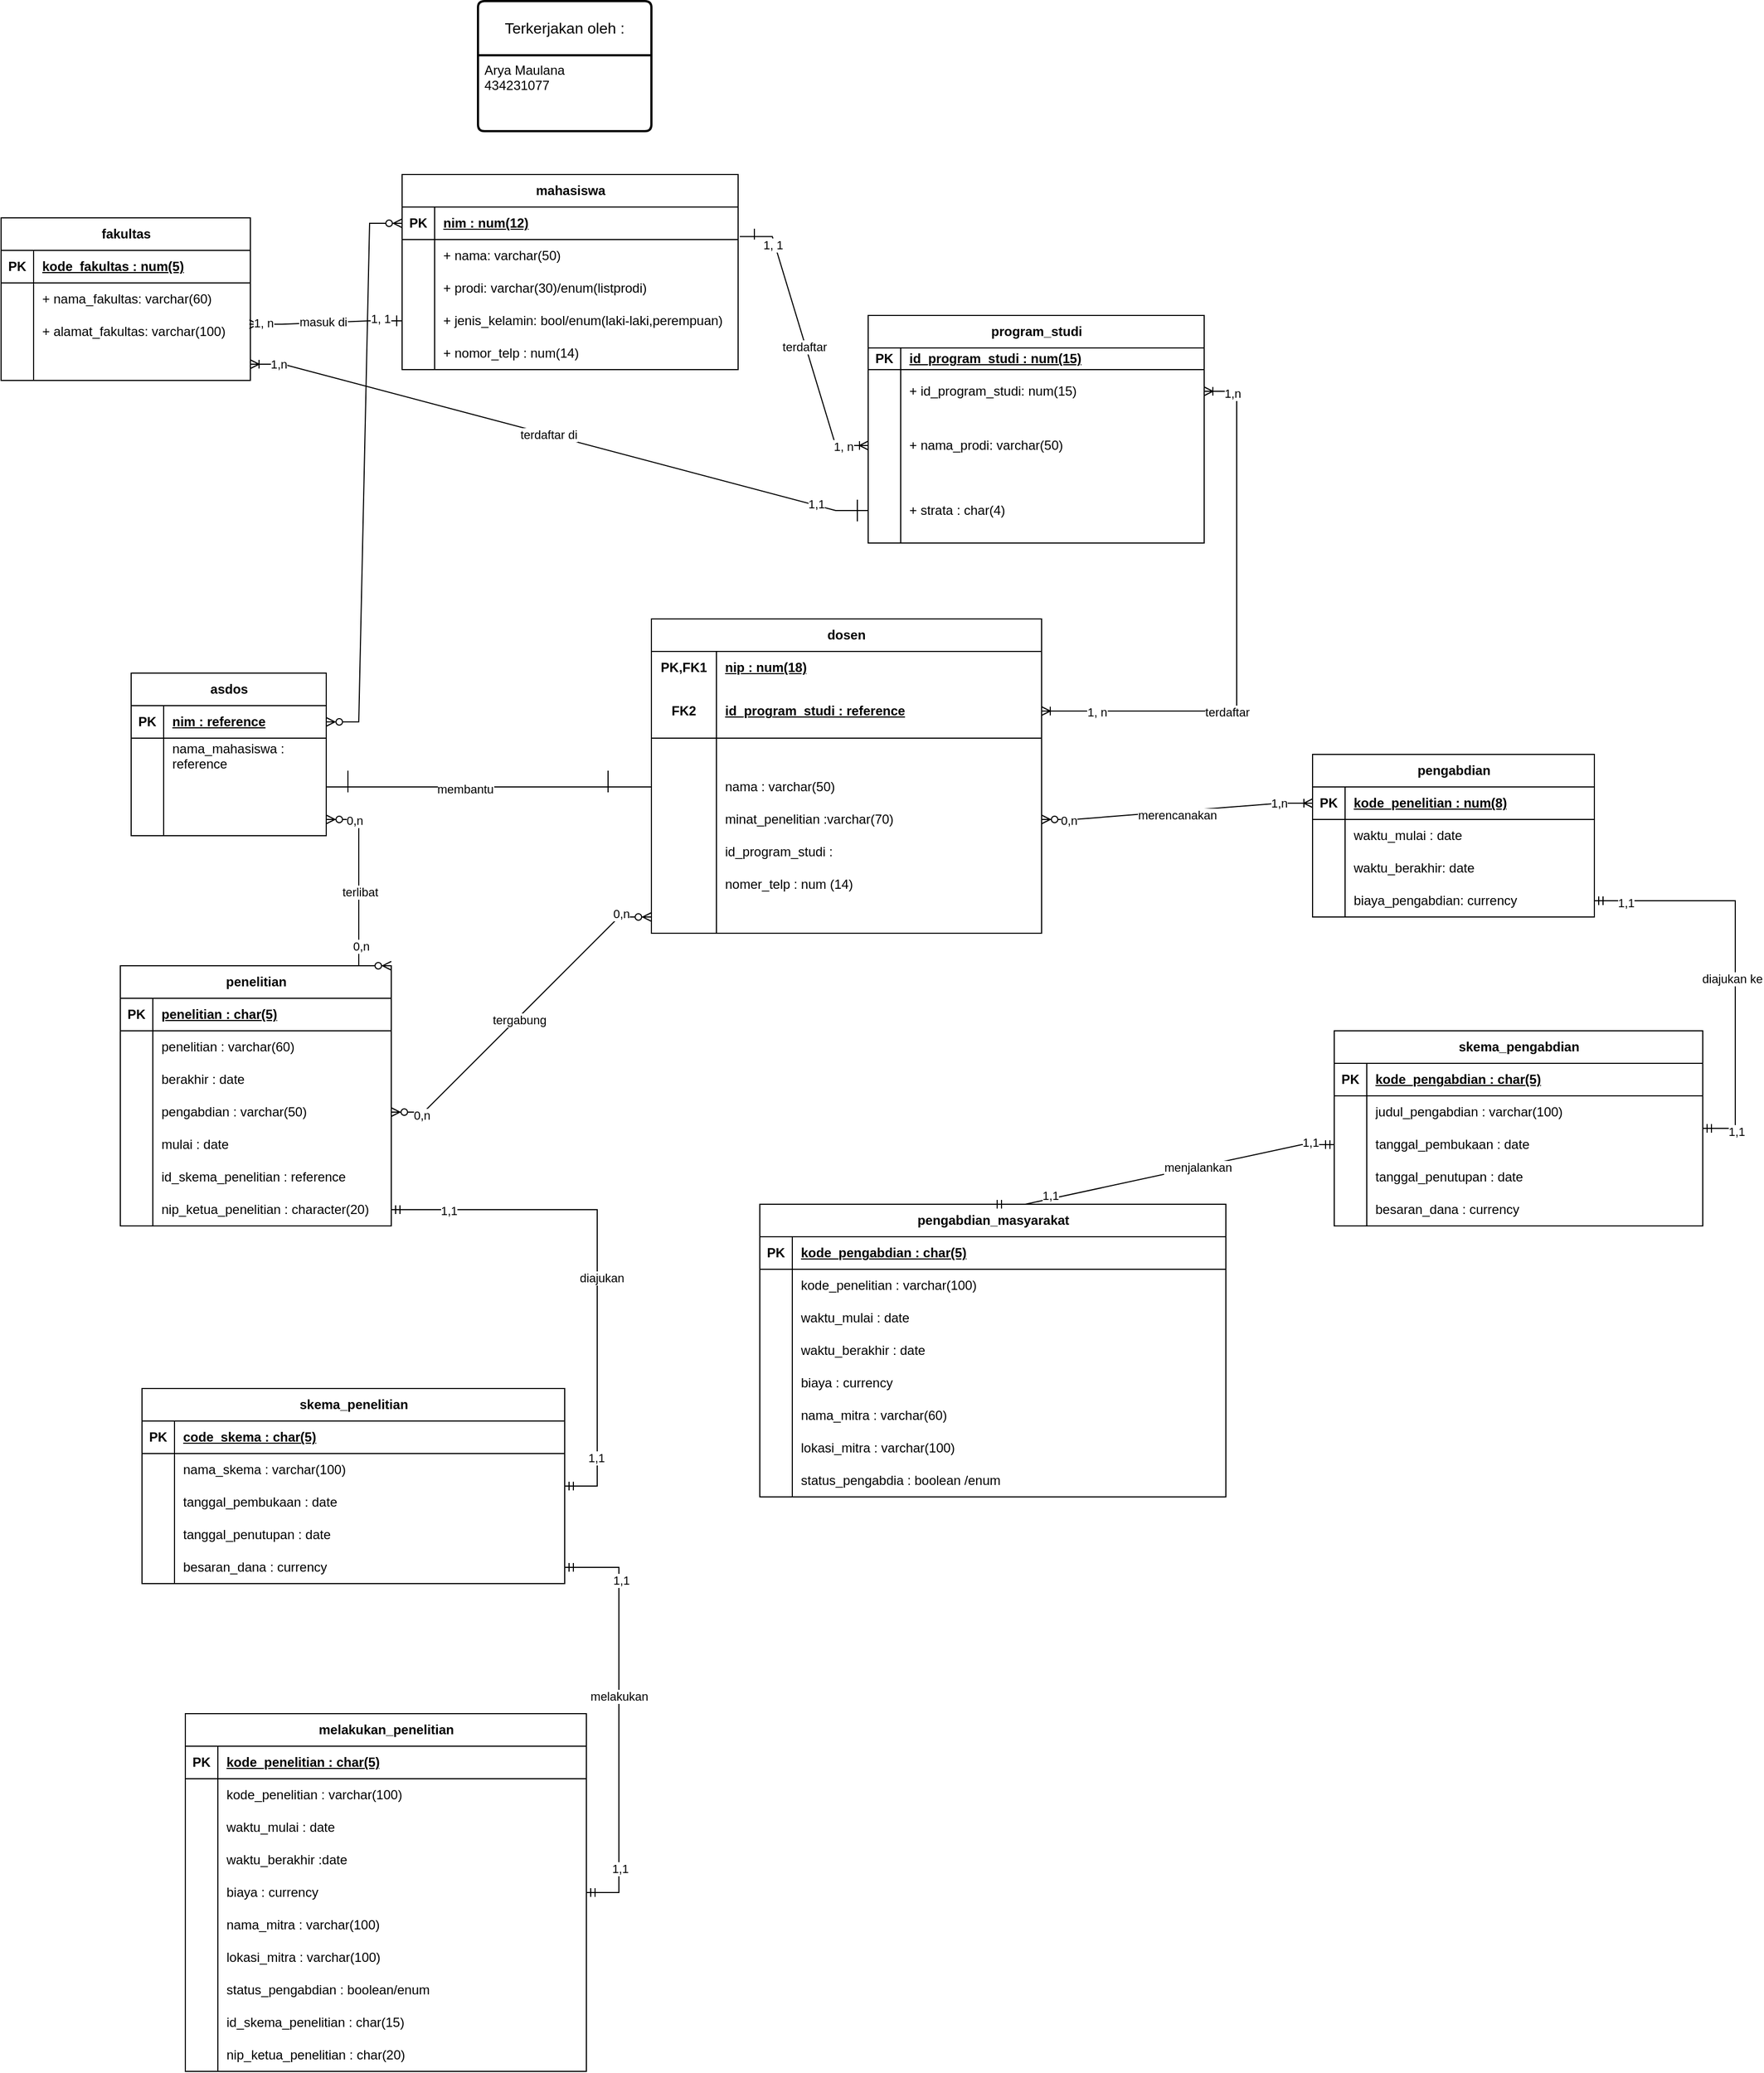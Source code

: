 <mxfile version="23.1.4" type="github">
  <diagram name="Page-1" id="9f46799a-70d6-7492-0946-bef42562c5a5">
    <mxGraphModel dx="853" dy="1798" grid="1" gridSize="10" guides="1" tooltips="1" connect="1" arrows="1" fold="1" page="1" pageScale="1" pageWidth="1100" pageHeight="850" background="none" math="0" shadow="0">
      <root>
        <mxCell id="0" />
        <mxCell id="1" parent="0" />
        <mxCell id="QQ98MH4g5V-ijGlvqmpy-30" value="fakultas" style="shape=table;startSize=30;container=1;collapsible=1;childLayout=tableLayout;fixedRows=1;rowLines=0;fontStyle=1;align=center;resizeLast=1;html=1;" vertex="1" parent="1">
          <mxGeometry y="-220" width="230" height="150" as="geometry" />
        </mxCell>
        <mxCell id="QQ98MH4g5V-ijGlvqmpy-31" value="" style="shape=tableRow;horizontal=0;startSize=0;swimlaneHead=0;swimlaneBody=0;fillColor=none;collapsible=0;dropTarget=0;points=[[0,0.5],[1,0.5]];portConstraint=eastwest;top=0;left=0;right=0;bottom=1;" vertex="1" parent="QQ98MH4g5V-ijGlvqmpy-30">
          <mxGeometry y="30" width="230" height="30" as="geometry" />
        </mxCell>
        <mxCell id="QQ98MH4g5V-ijGlvqmpy-32" value="PK" style="shape=partialRectangle;connectable=0;fillColor=none;top=0;left=0;bottom=0;right=0;fontStyle=1;overflow=hidden;whiteSpace=wrap;html=1;" vertex="1" parent="QQ98MH4g5V-ijGlvqmpy-31">
          <mxGeometry width="30" height="30" as="geometry">
            <mxRectangle width="30" height="30" as="alternateBounds" />
          </mxGeometry>
        </mxCell>
        <mxCell id="QQ98MH4g5V-ijGlvqmpy-33" value="kode_fakultas : num(5)" style="shape=partialRectangle;connectable=0;fillColor=none;top=0;left=0;bottom=0;right=0;align=left;spacingLeft=6;fontStyle=5;overflow=hidden;whiteSpace=wrap;html=1;" vertex="1" parent="QQ98MH4g5V-ijGlvqmpy-31">
          <mxGeometry x="30" width="200" height="30" as="geometry">
            <mxRectangle width="200" height="30" as="alternateBounds" />
          </mxGeometry>
        </mxCell>
        <mxCell id="QQ98MH4g5V-ijGlvqmpy-34" value="" style="shape=tableRow;horizontal=0;startSize=0;swimlaneHead=0;swimlaneBody=0;fillColor=none;collapsible=0;dropTarget=0;points=[[0,0.5],[1,0.5]];portConstraint=eastwest;top=0;left=0;right=0;bottom=0;" vertex="1" parent="QQ98MH4g5V-ijGlvqmpy-30">
          <mxGeometry y="60" width="230" height="30" as="geometry" />
        </mxCell>
        <mxCell id="QQ98MH4g5V-ijGlvqmpy-35" value="" style="shape=partialRectangle;connectable=0;fillColor=none;top=0;left=0;bottom=0;right=0;editable=1;overflow=hidden;whiteSpace=wrap;html=1;" vertex="1" parent="QQ98MH4g5V-ijGlvqmpy-34">
          <mxGeometry width="30" height="30" as="geometry">
            <mxRectangle width="30" height="30" as="alternateBounds" />
          </mxGeometry>
        </mxCell>
        <mxCell id="QQ98MH4g5V-ijGlvqmpy-36" value="+ nama_fakultas: varchar(60)" style="shape=partialRectangle;connectable=0;fillColor=none;top=0;left=0;bottom=0;right=0;align=left;spacingLeft=6;overflow=hidden;whiteSpace=wrap;html=1;" vertex="1" parent="QQ98MH4g5V-ijGlvqmpy-34">
          <mxGeometry x="30" width="200" height="30" as="geometry">
            <mxRectangle width="200" height="30" as="alternateBounds" />
          </mxGeometry>
        </mxCell>
        <mxCell id="QQ98MH4g5V-ijGlvqmpy-37" value="" style="shape=tableRow;horizontal=0;startSize=0;swimlaneHead=0;swimlaneBody=0;fillColor=none;collapsible=0;dropTarget=0;points=[[0,0.5],[1,0.5]];portConstraint=eastwest;top=0;left=0;right=0;bottom=0;" vertex="1" parent="QQ98MH4g5V-ijGlvqmpy-30">
          <mxGeometry y="90" width="230" height="30" as="geometry" />
        </mxCell>
        <mxCell id="QQ98MH4g5V-ijGlvqmpy-38" value="" style="shape=partialRectangle;connectable=0;fillColor=none;top=0;left=0;bottom=0;right=0;editable=1;overflow=hidden;whiteSpace=wrap;html=1;" vertex="1" parent="QQ98MH4g5V-ijGlvqmpy-37">
          <mxGeometry width="30" height="30" as="geometry">
            <mxRectangle width="30" height="30" as="alternateBounds" />
          </mxGeometry>
        </mxCell>
        <mxCell id="QQ98MH4g5V-ijGlvqmpy-39" value="+ alamat_fakultas: varchar(100)" style="shape=partialRectangle;connectable=0;fillColor=none;top=0;left=0;bottom=0;right=0;align=left;spacingLeft=6;overflow=hidden;whiteSpace=wrap;html=1;" vertex="1" parent="QQ98MH4g5V-ijGlvqmpy-37">
          <mxGeometry x="30" width="200" height="30" as="geometry">
            <mxRectangle width="200" height="30" as="alternateBounds" />
          </mxGeometry>
        </mxCell>
        <mxCell id="QQ98MH4g5V-ijGlvqmpy-40" value="" style="shape=tableRow;horizontal=0;startSize=0;swimlaneHead=0;swimlaneBody=0;fillColor=none;collapsible=0;dropTarget=0;points=[[0,0.5],[1,0.5]];portConstraint=eastwest;top=0;left=0;right=0;bottom=0;" vertex="1" parent="QQ98MH4g5V-ijGlvqmpy-30">
          <mxGeometry y="120" width="230" height="30" as="geometry" />
        </mxCell>
        <mxCell id="QQ98MH4g5V-ijGlvqmpy-41" value="" style="shape=partialRectangle;connectable=0;fillColor=none;top=0;left=0;bottom=0;right=0;editable=1;overflow=hidden;whiteSpace=wrap;html=1;" vertex="1" parent="QQ98MH4g5V-ijGlvqmpy-40">
          <mxGeometry width="30" height="30" as="geometry">
            <mxRectangle width="30" height="30" as="alternateBounds" />
          </mxGeometry>
        </mxCell>
        <mxCell id="QQ98MH4g5V-ijGlvqmpy-42" value="" style="shape=partialRectangle;connectable=0;fillColor=none;top=0;left=0;bottom=0;right=0;align=left;spacingLeft=6;overflow=hidden;whiteSpace=wrap;html=1;" vertex="1" parent="QQ98MH4g5V-ijGlvqmpy-40">
          <mxGeometry x="30" width="200" height="30" as="geometry">
            <mxRectangle width="200" height="30" as="alternateBounds" />
          </mxGeometry>
        </mxCell>
        <mxCell id="QQ98MH4g5V-ijGlvqmpy-52" value="mahasiswa" style="shape=table;startSize=30;container=1;collapsible=1;childLayout=tableLayout;fixedRows=1;rowLines=0;fontStyle=1;align=center;resizeLast=1;html=1;" vertex="1" parent="1">
          <mxGeometry x="370" y="-260" width="310" height="180" as="geometry" />
        </mxCell>
        <mxCell id="QQ98MH4g5V-ijGlvqmpy-53" value="" style="shape=tableRow;horizontal=0;startSize=0;swimlaneHead=0;swimlaneBody=0;fillColor=none;collapsible=0;dropTarget=0;points=[[0,0.5],[1,0.5]];portConstraint=eastwest;top=0;left=0;right=0;bottom=1;" vertex="1" parent="QQ98MH4g5V-ijGlvqmpy-52">
          <mxGeometry y="30" width="310" height="30" as="geometry" />
        </mxCell>
        <mxCell id="QQ98MH4g5V-ijGlvqmpy-54" value="PK" style="shape=partialRectangle;connectable=0;fillColor=none;top=0;left=0;bottom=0;right=0;fontStyle=1;overflow=hidden;whiteSpace=wrap;html=1;" vertex="1" parent="QQ98MH4g5V-ijGlvqmpy-53">
          <mxGeometry width="30" height="30" as="geometry">
            <mxRectangle width="30" height="30" as="alternateBounds" />
          </mxGeometry>
        </mxCell>
        <mxCell id="QQ98MH4g5V-ijGlvqmpy-55" value="nim : num(12)" style="shape=partialRectangle;connectable=0;fillColor=none;top=0;left=0;bottom=0;right=0;align=left;spacingLeft=6;fontStyle=5;overflow=hidden;whiteSpace=wrap;html=1;" vertex="1" parent="QQ98MH4g5V-ijGlvqmpy-53">
          <mxGeometry x="30" width="280" height="30" as="geometry">
            <mxRectangle width="280" height="30" as="alternateBounds" />
          </mxGeometry>
        </mxCell>
        <mxCell id="QQ98MH4g5V-ijGlvqmpy-56" value="" style="shape=tableRow;horizontal=0;startSize=0;swimlaneHead=0;swimlaneBody=0;fillColor=none;collapsible=0;dropTarget=0;points=[[0,0.5],[1,0.5]];portConstraint=eastwest;top=0;left=0;right=0;bottom=0;" vertex="1" parent="QQ98MH4g5V-ijGlvqmpy-52">
          <mxGeometry y="60" width="310" height="30" as="geometry" />
        </mxCell>
        <mxCell id="QQ98MH4g5V-ijGlvqmpy-57" value="" style="shape=partialRectangle;connectable=0;fillColor=none;top=0;left=0;bottom=0;right=0;editable=1;overflow=hidden;whiteSpace=wrap;html=1;" vertex="1" parent="QQ98MH4g5V-ijGlvqmpy-56">
          <mxGeometry width="30" height="30" as="geometry">
            <mxRectangle width="30" height="30" as="alternateBounds" />
          </mxGeometry>
        </mxCell>
        <mxCell id="QQ98MH4g5V-ijGlvqmpy-58" value="+ nama: varchar(50)" style="shape=partialRectangle;connectable=0;fillColor=none;top=0;left=0;bottom=0;right=0;align=left;spacingLeft=6;overflow=hidden;whiteSpace=wrap;html=1;" vertex="1" parent="QQ98MH4g5V-ijGlvqmpy-56">
          <mxGeometry x="30" width="280" height="30" as="geometry">
            <mxRectangle width="280" height="30" as="alternateBounds" />
          </mxGeometry>
        </mxCell>
        <mxCell id="QQ98MH4g5V-ijGlvqmpy-59" value="" style="shape=tableRow;horizontal=0;startSize=0;swimlaneHead=0;swimlaneBody=0;fillColor=none;collapsible=0;dropTarget=0;points=[[0,0.5],[1,0.5]];portConstraint=eastwest;top=0;left=0;right=0;bottom=0;" vertex="1" parent="QQ98MH4g5V-ijGlvqmpy-52">
          <mxGeometry y="90" width="310" height="30" as="geometry" />
        </mxCell>
        <mxCell id="QQ98MH4g5V-ijGlvqmpy-60" value="" style="shape=partialRectangle;connectable=0;fillColor=none;top=0;left=0;bottom=0;right=0;editable=1;overflow=hidden;whiteSpace=wrap;html=1;" vertex="1" parent="QQ98MH4g5V-ijGlvqmpy-59">
          <mxGeometry width="30" height="30" as="geometry">
            <mxRectangle width="30" height="30" as="alternateBounds" />
          </mxGeometry>
        </mxCell>
        <mxCell id="QQ98MH4g5V-ijGlvqmpy-61" value="+ prodi: varchar(30)/enum(listprodi)" style="shape=partialRectangle;connectable=0;fillColor=none;top=0;left=0;bottom=0;right=0;align=left;spacingLeft=6;overflow=hidden;whiteSpace=wrap;html=1;" vertex="1" parent="QQ98MH4g5V-ijGlvqmpy-59">
          <mxGeometry x="30" width="280" height="30" as="geometry">
            <mxRectangle width="280" height="30" as="alternateBounds" />
          </mxGeometry>
        </mxCell>
        <mxCell id="QQ98MH4g5V-ijGlvqmpy-62" value="" style="shape=tableRow;horizontal=0;startSize=0;swimlaneHead=0;swimlaneBody=0;fillColor=none;collapsible=0;dropTarget=0;points=[[0,0.5],[1,0.5]];portConstraint=eastwest;top=0;left=0;right=0;bottom=0;" vertex="1" parent="QQ98MH4g5V-ijGlvqmpy-52">
          <mxGeometry y="120" width="310" height="30" as="geometry" />
        </mxCell>
        <mxCell id="QQ98MH4g5V-ijGlvqmpy-63" value="" style="shape=partialRectangle;connectable=0;fillColor=none;top=0;left=0;bottom=0;right=0;editable=1;overflow=hidden;whiteSpace=wrap;html=1;" vertex="1" parent="QQ98MH4g5V-ijGlvqmpy-62">
          <mxGeometry width="30" height="30" as="geometry">
            <mxRectangle width="30" height="30" as="alternateBounds" />
          </mxGeometry>
        </mxCell>
        <mxCell id="QQ98MH4g5V-ijGlvqmpy-64" value="+ jenis_kelamin: bool/enum(laki-laki,perempuan)" style="shape=partialRectangle;connectable=0;fillColor=none;top=0;left=0;bottom=0;right=0;align=left;spacingLeft=6;overflow=hidden;whiteSpace=wrap;html=1;" vertex="1" parent="QQ98MH4g5V-ijGlvqmpy-62">
          <mxGeometry x="30" width="280" height="30" as="geometry">
            <mxRectangle width="280" height="30" as="alternateBounds" />
          </mxGeometry>
        </mxCell>
        <mxCell id="QQ98MH4g5V-ijGlvqmpy-154" value="" style="shape=tableRow;horizontal=0;startSize=0;swimlaneHead=0;swimlaneBody=0;fillColor=none;collapsible=0;dropTarget=0;points=[[0,0.5],[1,0.5]];portConstraint=eastwest;top=0;left=0;right=0;bottom=0;" vertex="1" parent="QQ98MH4g5V-ijGlvqmpy-52">
          <mxGeometry y="150" width="310" height="30" as="geometry" />
        </mxCell>
        <mxCell id="QQ98MH4g5V-ijGlvqmpy-155" value="" style="shape=partialRectangle;connectable=0;fillColor=none;top=0;left=0;bottom=0;right=0;editable=1;overflow=hidden;whiteSpace=wrap;html=1;" vertex="1" parent="QQ98MH4g5V-ijGlvqmpy-154">
          <mxGeometry width="30" height="30" as="geometry">
            <mxRectangle width="30" height="30" as="alternateBounds" />
          </mxGeometry>
        </mxCell>
        <mxCell id="QQ98MH4g5V-ijGlvqmpy-156" value="+ nomor_telp : num(14)" style="shape=partialRectangle;connectable=0;fillColor=none;top=0;left=0;bottom=0;right=0;align=left;spacingLeft=6;overflow=hidden;whiteSpace=wrap;html=1;" vertex="1" parent="QQ98MH4g5V-ijGlvqmpy-154">
          <mxGeometry x="30" width="280" height="30" as="geometry">
            <mxRectangle width="280" height="30" as="alternateBounds" />
          </mxGeometry>
        </mxCell>
        <mxCell id="QQ98MH4g5V-ijGlvqmpy-78" value="program_studi" style="shape=table;startSize=30;container=1;collapsible=1;childLayout=tableLayout;fixedRows=1;rowLines=0;fontStyle=1;align=center;resizeLast=1;html=1;" vertex="1" parent="1">
          <mxGeometry x="800" y="-130" width="310" height="210" as="geometry" />
        </mxCell>
        <mxCell id="QQ98MH4g5V-ijGlvqmpy-79" value="" style="shape=tableRow;horizontal=0;startSize=0;swimlaneHead=0;swimlaneBody=0;fillColor=none;collapsible=0;dropTarget=0;points=[[0,0.5],[1,0.5]];portConstraint=eastwest;top=0;left=0;right=0;bottom=1;" vertex="1" parent="QQ98MH4g5V-ijGlvqmpy-78">
          <mxGeometry y="30" width="310" height="20" as="geometry" />
        </mxCell>
        <mxCell id="QQ98MH4g5V-ijGlvqmpy-80" value="PK" style="shape=partialRectangle;connectable=0;fillColor=none;top=0;left=0;bottom=0;right=0;fontStyle=1;overflow=hidden;whiteSpace=wrap;html=1;" vertex="1" parent="QQ98MH4g5V-ijGlvqmpy-79">
          <mxGeometry width="30" height="20" as="geometry">
            <mxRectangle width="30" height="20" as="alternateBounds" />
          </mxGeometry>
        </mxCell>
        <mxCell id="QQ98MH4g5V-ijGlvqmpy-81" value="id_program_studi : num(15)" style="shape=partialRectangle;connectable=0;fillColor=none;top=0;left=0;bottom=0;right=0;align=left;spacingLeft=6;fontStyle=5;overflow=hidden;whiteSpace=wrap;html=1;" vertex="1" parent="QQ98MH4g5V-ijGlvqmpy-79">
          <mxGeometry x="30" width="280" height="20" as="geometry">
            <mxRectangle width="280" height="20" as="alternateBounds" />
          </mxGeometry>
        </mxCell>
        <mxCell id="QQ98MH4g5V-ijGlvqmpy-82" value="" style="shape=tableRow;horizontal=0;startSize=0;swimlaneHead=0;swimlaneBody=0;fillColor=none;collapsible=0;dropTarget=0;points=[[0,0.5],[1,0.5]];portConstraint=eastwest;top=0;left=0;right=0;bottom=0;" vertex="1" parent="QQ98MH4g5V-ijGlvqmpy-78">
          <mxGeometry y="50" width="310" height="40" as="geometry" />
        </mxCell>
        <mxCell id="QQ98MH4g5V-ijGlvqmpy-83" value="" style="shape=partialRectangle;connectable=0;fillColor=none;top=0;left=0;bottom=0;right=0;editable=1;overflow=hidden;whiteSpace=wrap;html=1;" vertex="1" parent="QQ98MH4g5V-ijGlvqmpy-82">
          <mxGeometry width="30" height="40" as="geometry">
            <mxRectangle width="30" height="40" as="alternateBounds" />
          </mxGeometry>
        </mxCell>
        <mxCell id="QQ98MH4g5V-ijGlvqmpy-84" value="+ id_program_studi: num(15)" style="shape=partialRectangle;connectable=0;fillColor=none;top=0;left=0;bottom=0;right=0;align=left;spacingLeft=6;overflow=hidden;whiteSpace=wrap;html=1;" vertex="1" parent="QQ98MH4g5V-ijGlvqmpy-82">
          <mxGeometry x="30" width="280" height="40" as="geometry">
            <mxRectangle width="280" height="40" as="alternateBounds" />
          </mxGeometry>
        </mxCell>
        <mxCell id="QQ98MH4g5V-ijGlvqmpy-85" value="" style="shape=tableRow;horizontal=0;startSize=0;swimlaneHead=0;swimlaneBody=0;fillColor=none;collapsible=0;dropTarget=0;points=[[0,0.5],[1,0.5]];portConstraint=eastwest;top=0;left=0;right=0;bottom=0;" vertex="1" parent="QQ98MH4g5V-ijGlvqmpy-78">
          <mxGeometry y="90" width="310" height="60" as="geometry" />
        </mxCell>
        <mxCell id="QQ98MH4g5V-ijGlvqmpy-86" value="" style="shape=partialRectangle;connectable=0;fillColor=none;top=0;left=0;bottom=0;right=0;editable=1;overflow=hidden;whiteSpace=wrap;html=1;" vertex="1" parent="QQ98MH4g5V-ijGlvqmpy-85">
          <mxGeometry width="30" height="60" as="geometry">
            <mxRectangle width="30" height="60" as="alternateBounds" />
          </mxGeometry>
        </mxCell>
        <mxCell id="QQ98MH4g5V-ijGlvqmpy-87" value="+ nama_prodi: varchar(50)" style="shape=partialRectangle;connectable=0;fillColor=none;top=0;left=0;bottom=0;right=0;align=left;spacingLeft=6;overflow=hidden;whiteSpace=wrap;html=1;" vertex="1" parent="QQ98MH4g5V-ijGlvqmpy-85">
          <mxGeometry x="30" width="280" height="60" as="geometry">
            <mxRectangle width="280" height="60" as="alternateBounds" />
          </mxGeometry>
        </mxCell>
        <mxCell id="QQ98MH4g5V-ijGlvqmpy-88" value="" style="shape=tableRow;horizontal=0;startSize=0;swimlaneHead=0;swimlaneBody=0;fillColor=none;collapsible=0;dropTarget=0;points=[[0,0.5],[1,0.5]];portConstraint=eastwest;top=0;left=0;right=0;bottom=0;" vertex="1" parent="QQ98MH4g5V-ijGlvqmpy-78">
          <mxGeometry y="150" width="310" height="60" as="geometry" />
        </mxCell>
        <mxCell id="QQ98MH4g5V-ijGlvqmpy-89" value="" style="shape=partialRectangle;connectable=0;fillColor=none;top=0;left=0;bottom=0;right=0;editable=1;overflow=hidden;whiteSpace=wrap;html=1;" vertex="1" parent="QQ98MH4g5V-ijGlvqmpy-88">
          <mxGeometry width="30" height="60" as="geometry">
            <mxRectangle width="30" height="60" as="alternateBounds" />
          </mxGeometry>
        </mxCell>
        <mxCell id="QQ98MH4g5V-ijGlvqmpy-90" value="+ strata : char(4)" style="shape=partialRectangle;connectable=0;fillColor=none;top=0;left=0;bottom=0;right=0;align=left;spacingLeft=6;overflow=hidden;whiteSpace=wrap;html=1;" vertex="1" parent="QQ98MH4g5V-ijGlvqmpy-88">
          <mxGeometry x="30" width="280" height="60" as="geometry">
            <mxRectangle width="280" height="60" as="alternateBounds" />
          </mxGeometry>
        </mxCell>
        <mxCell id="QQ98MH4g5V-ijGlvqmpy-92" value="" style="edgeStyle=entityRelationEdgeStyle;fontSize=12;html=1;endArrow=ERoneToMany;rounded=0;entryX=0.996;entryY=0.271;entryDx=0;entryDy=0;entryPerimeter=0;" edge="1" parent="1" source="QQ98MH4g5V-ijGlvqmpy-62" target="QQ98MH4g5V-ijGlvqmpy-37">
          <mxGeometry width="100" height="100" relative="1" as="geometry">
            <mxPoint x="420" y="-20" as="sourcePoint" />
            <mxPoint x="520" y="-120" as="targetPoint" />
            <Array as="points">
              <mxPoint x="190" y="-140" />
            </Array>
          </mxGeometry>
        </mxCell>
        <mxCell id="QQ98MH4g5V-ijGlvqmpy-96" value="1, 1" style="edgeLabel;html=1;align=center;verticalAlign=middle;resizable=0;points=[];" vertex="1" connectable="0" parent="QQ98MH4g5V-ijGlvqmpy-92">
          <mxGeometry x="-0.713" y="-2" relative="1" as="geometry">
            <mxPoint as="offset" />
          </mxGeometry>
        </mxCell>
        <mxCell id="QQ98MH4g5V-ijGlvqmpy-97" value="masuk di" style="edgeLabel;html=1;align=center;verticalAlign=middle;resizable=0;points=[];" vertex="1" connectable="0" parent="QQ98MH4g5V-ijGlvqmpy-92">
          <mxGeometry x="0.037" y="-1" relative="1" as="geometry">
            <mxPoint as="offset" />
          </mxGeometry>
        </mxCell>
        <mxCell id="QQ98MH4g5V-ijGlvqmpy-98" value="1, n" style="edgeLabel;html=1;align=center;verticalAlign=middle;resizable=0;points=[];" vertex="1" connectable="0" parent="QQ98MH4g5V-ijGlvqmpy-92">
          <mxGeometry x="0.822" y="-1" relative="1" as="geometry">
            <mxPoint as="offset" />
          </mxGeometry>
        </mxCell>
        <mxCell id="QQ98MH4g5V-ijGlvqmpy-93" value="" style="line;strokeWidth=1;rotatable=0;dashed=0;labelPosition=right;align=left;verticalAlign=middle;spacingTop=0;spacingLeft=6;points=[];portConstraint=eastwest;direction=south;" vertex="1" parent="1">
          <mxGeometry x="360" y="-130" width="10" height="10" as="geometry" />
        </mxCell>
        <mxCell id="QQ98MH4g5V-ijGlvqmpy-99" value="" style="edgeStyle=entityRelationEdgeStyle;fontSize=12;html=1;endArrow=ERoneToMany;rounded=0;exitX=1.005;exitY=-0.092;exitDx=0;exitDy=0;entryX=0;entryY=0.5;entryDx=0;entryDy=0;exitPerimeter=0;" edge="1" parent="1" source="QQ98MH4g5V-ijGlvqmpy-56" target="QQ98MH4g5V-ijGlvqmpy-85">
          <mxGeometry width="100" height="100" relative="1" as="geometry">
            <mxPoint x="731.31" y="-410" as="sourcePoint" />
            <mxPoint x="660" as="targetPoint" />
            <Array as="points">
              <mxPoint x="571.31" y="-285" />
              <mxPoint x="600.31" y="-215" />
            </Array>
          </mxGeometry>
        </mxCell>
        <mxCell id="QQ98MH4g5V-ijGlvqmpy-100" value="1, 1" style="edgeLabel;html=1;align=center;verticalAlign=middle;resizable=0;points=[];" vertex="1" connectable="0" parent="QQ98MH4g5V-ijGlvqmpy-99">
          <mxGeometry x="-0.713" y="-2" relative="1" as="geometry">
            <mxPoint as="offset" />
          </mxGeometry>
        </mxCell>
        <mxCell id="QQ98MH4g5V-ijGlvqmpy-101" value="terdaftar" style="edgeLabel;html=1;align=center;verticalAlign=middle;resizable=0;points=[];" vertex="1" connectable="0" parent="QQ98MH4g5V-ijGlvqmpy-99">
          <mxGeometry x="0.037" y="-1" relative="1" as="geometry">
            <mxPoint as="offset" />
          </mxGeometry>
        </mxCell>
        <mxCell id="QQ98MH4g5V-ijGlvqmpy-102" value="1, n" style="edgeLabel;html=1;align=center;verticalAlign=middle;resizable=0;points=[];" vertex="1" connectable="0" parent="QQ98MH4g5V-ijGlvqmpy-99">
          <mxGeometry x="0.822" y="-1" relative="1" as="geometry">
            <mxPoint as="offset" />
          </mxGeometry>
        </mxCell>
        <mxCell id="QQ98MH4g5V-ijGlvqmpy-103" value="" style="line;strokeWidth=1;rotatable=0;dashed=0;labelPosition=right;align=left;verticalAlign=middle;spacingTop=0;spacingLeft=6;points=[];portConstraint=eastwest;direction=south;" vertex="1" parent="1">
          <mxGeometry x="690" y="-210" width="10" height="10" as="geometry" />
        </mxCell>
        <mxCell id="QQ98MH4g5V-ijGlvqmpy-159" value="dosen" style="shape=table;startSize=30;container=1;collapsible=1;childLayout=tableLayout;fixedRows=1;rowLines=0;fontStyle=1;align=center;resizeLast=1;html=1;whiteSpace=wrap;" vertex="1" parent="1">
          <mxGeometry x="600" y="150" width="360" height="290" as="geometry" />
        </mxCell>
        <mxCell id="QQ98MH4g5V-ijGlvqmpy-160" value="" style="shape=tableRow;horizontal=0;startSize=0;swimlaneHead=0;swimlaneBody=0;fillColor=none;collapsible=0;dropTarget=0;points=[[0,0.5],[1,0.5]];portConstraint=eastwest;top=0;left=0;right=0;bottom=0;html=1;" vertex="1" parent="QQ98MH4g5V-ijGlvqmpy-159">
          <mxGeometry y="30" width="360" height="30" as="geometry" />
        </mxCell>
        <mxCell id="QQ98MH4g5V-ijGlvqmpy-161" value="PK,FK1" style="shape=partialRectangle;connectable=0;fillColor=none;top=0;left=0;bottom=0;right=0;fontStyle=1;overflow=hidden;html=1;whiteSpace=wrap;" vertex="1" parent="QQ98MH4g5V-ijGlvqmpy-160">
          <mxGeometry width="60" height="30" as="geometry">
            <mxRectangle width="60" height="30" as="alternateBounds" />
          </mxGeometry>
        </mxCell>
        <mxCell id="QQ98MH4g5V-ijGlvqmpy-162" value="nip : num(18)" style="shape=partialRectangle;connectable=0;fillColor=none;top=0;left=0;bottom=0;right=0;align=left;spacingLeft=6;fontStyle=5;overflow=hidden;html=1;whiteSpace=wrap;" vertex="1" parent="QQ98MH4g5V-ijGlvqmpy-160">
          <mxGeometry x="60" width="300" height="30" as="geometry">
            <mxRectangle width="300" height="30" as="alternateBounds" />
          </mxGeometry>
        </mxCell>
        <mxCell id="QQ98MH4g5V-ijGlvqmpy-163" value="" style="shape=tableRow;horizontal=0;startSize=0;swimlaneHead=0;swimlaneBody=0;fillColor=none;collapsible=0;dropTarget=0;points=[[0,0.5],[1,0.5]];portConstraint=eastwest;top=0;left=0;right=0;bottom=1;html=1;" vertex="1" parent="QQ98MH4g5V-ijGlvqmpy-159">
          <mxGeometry y="60" width="360" height="50" as="geometry" />
        </mxCell>
        <mxCell id="QQ98MH4g5V-ijGlvqmpy-164" value="FK2" style="shape=partialRectangle;connectable=0;fillColor=none;top=0;left=0;bottom=0;right=0;fontStyle=1;overflow=hidden;html=1;whiteSpace=wrap;" vertex="1" parent="QQ98MH4g5V-ijGlvqmpy-163">
          <mxGeometry width="60" height="50" as="geometry">
            <mxRectangle width="60" height="50" as="alternateBounds" />
          </mxGeometry>
        </mxCell>
        <mxCell id="QQ98MH4g5V-ijGlvqmpy-165" value="id_program_studi : reference" style="shape=partialRectangle;connectable=0;fillColor=none;top=0;left=0;bottom=0;right=0;align=left;spacingLeft=6;fontStyle=5;overflow=hidden;html=1;whiteSpace=wrap;" vertex="1" parent="QQ98MH4g5V-ijGlvqmpy-163">
          <mxGeometry x="60" width="300" height="50" as="geometry">
            <mxRectangle width="300" height="50" as="alternateBounds" />
          </mxGeometry>
        </mxCell>
        <mxCell id="QQ98MH4g5V-ijGlvqmpy-166" value="" style="shape=tableRow;horizontal=0;startSize=0;swimlaneHead=0;swimlaneBody=0;fillColor=none;collapsible=0;dropTarget=0;points=[[0,0.5],[1,0.5]];portConstraint=eastwest;top=0;left=0;right=0;bottom=0;html=1;" vertex="1" parent="QQ98MH4g5V-ijGlvqmpy-159">
          <mxGeometry y="110" width="360" height="30" as="geometry" />
        </mxCell>
        <mxCell id="QQ98MH4g5V-ijGlvqmpy-167" value="" style="shape=partialRectangle;connectable=0;fillColor=none;top=0;left=0;bottom=0;right=0;editable=1;overflow=hidden;html=1;whiteSpace=wrap;" vertex="1" parent="QQ98MH4g5V-ijGlvqmpy-166">
          <mxGeometry width="60" height="30" as="geometry">
            <mxRectangle width="60" height="30" as="alternateBounds" />
          </mxGeometry>
        </mxCell>
        <mxCell id="QQ98MH4g5V-ijGlvqmpy-168" value="" style="shape=partialRectangle;connectable=0;fillColor=none;top=0;left=0;bottom=0;right=0;align=left;spacingLeft=6;overflow=hidden;html=1;whiteSpace=wrap;" vertex="1" parent="QQ98MH4g5V-ijGlvqmpy-166">
          <mxGeometry x="60" width="300" height="30" as="geometry">
            <mxRectangle width="300" height="30" as="alternateBounds" />
          </mxGeometry>
        </mxCell>
        <mxCell id="QQ98MH4g5V-ijGlvqmpy-117" value="" style="shape=tableRow;horizontal=0;startSize=0;swimlaneHead=0;swimlaneBody=0;fillColor=none;collapsible=0;dropTarget=0;points=[[0,0.5],[1,0.5]];portConstraint=eastwest;top=0;left=0;right=0;bottom=0;" vertex="1" parent="QQ98MH4g5V-ijGlvqmpy-159">
          <mxGeometry y="140" width="360" height="30" as="geometry" />
        </mxCell>
        <mxCell id="QQ98MH4g5V-ijGlvqmpy-118" value="" style="shape=partialRectangle;connectable=0;fillColor=none;top=0;left=0;bottom=0;right=0;editable=1;overflow=hidden;whiteSpace=wrap;html=1;" vertex="1" parent="QQ98MH4g5V-ijGlvqmpy-117">
          <mxGeometry width="60" height="30" as="geometry">
            <mxRectangle width="60" height="30" as="alternateBounds" />
          </mxGeometry>
        </mxCell>
        <mxCell id="QQ98MH4g5V-ijGlvqmpy-119" value="nama : varchar(50)" style="shape=partialRectangle;connectable=0;fillColor=none;top=0;left=0;bottom=0;right=0;align=left;spacingLeft=6;overflow=hidden;whiteSpace=wrap;html=1;" vertex="1" parent="QQ98MH4g5V-ijGlvqmpy-117">
          <mxGeometry x="60" width="300" height="30" as="geometry">
            <mxRectangle width="300" height="30" as="alternateBounds" />
          </mxGeometry>
        </mxCell>
        <mxCell id="QQ98MH4g5V-ijGlvqmpy-123" value="" style="shape=tableRow;horizontal=0;startSize=0;swimlaneHead=0;swimlaneBody=0;fillColor=none;collapsible=0;dropTarget=0;points=[[0,0.5],[1,0.5]];portConstraint=eastwest;top=0;left=0;right=0;bottom=0;" vertex="1" parent="QQ98MH4g5V-ijGlvqmpy-159">
          <mxGeometry y="170" width="360" height="30" as="geometry" />
        </mxCell>
        <mxCell id="QQ98MH4g5V-ijGlvqmpy-124" value="" style="shape=partialRectangle;connectable=0;fillColor=none;top=0;left=0;bottom=0;right=0;editable=1;overflow=hidden;whiteSpace=wrap;html=1;" vertex="1" parent="QQ98MH4g5V-ijGlvqmpy-123">
          <mxGeometry width="60" height="30" as="geometry">
            <mxRectangle width="60" height="30" as="alternateBounds" />
          </mxGeometry>
        </mxCell>
        <mxCell id="QQ98MH4g5V-ijGlvqmpy-125" value="minat_penelitian :varchar(70)" style="shape=partialRectangle;connectable=0;fillColor=none;top=0;left=0;bottom=0;right=0;align=left;spacingLeft=6;overflow=hidden;whiteSpace=wrap;html=1;" vertex="1" parent="QQ98MH4g5V-ijGlvqmpy-123">
          <mxGeometry x="60" width="300" height="30" as="geometry">
            <mxRectangle width="300" height="30" as="alternateBounds" />
          </mxGeometry>
        </mxCell>
        <mxCell id="QQ98MH4g5V-ijGlvqmpy-148" value="" style="shape=tableRow;horizontal=0;startSize=0;swimlaneHead=0;swimlaneBody=0;fillColor=none;collapsible=0;dropTarget=0;points=[[0,0.5],[1,0.5]];portConstraint=eastwest;top=0;left=0;right=0;bottom=0;" vertex="1" parent="QQ98MH4g5V-ijGlvqmpy-159">
          <mxGeometry y="200" width="360" height="30" as="geometry" />
        </mxCell>
        <mxCell id="QQ98MH4g5V-ijGlvqmpy-149" value="" style="shape=partialRectangle;connectable=0;fillColor=none;top=0;left=0;bottom=0;right=0;editable=1;overflow=hidden;whiteSpace=wrap;html=1;" vertex="1" parent="QQ98MH4g5V-ijGlvqmpy-148">
          <mxGeometry width="60" height="30" as="geometry">
            <mxRectangle width="60" height="30" as="alternateBounds" />
          </mxGeometry>
        </mxCell>
        <mxCell id="QQ98MH4g5V-ijGlvqmpy-150" value="id_program_studi :&amp;nbsp;" style="shape=partialRectangle;connectable=0;fillColor=none;top=0;left=0;bottom=0;right=0;align=left;spacingLeft=6;overflow=hidden;whiteSpace=wrap;html=1;" vertex="1" parent="QQ98MH4g5V-ijGlvqmpy-148">
          <mxGeometry x="60" width="300" height="30" as="geometry">
            <mxRectangle width="300" height="30" as="alternateBounds" />
          </mxGeometry>
        </mxCell>
        <mxCell id="QQ98MH4g5V-ijGlvqmpy-120" value="" style="shape=tableRow;horizontal=0;startSize=0;swimlaneHead=0;swimlaneBody=0;fillColor=none;collapsible=0;dropTarget=0;points=[[0,0.5],[1,0.5]];portConstraint=eastwest;top=0;left=0;right=0;bottom=0;" vertex="1" parent="QQ98MH4g5V-ijGlvqmpy-159">
          <mxGeometry y="230" width="360" height="30" as="geometry" />
        </mxCell>
        <mxCell id="QQ98MH4g5V-ijGlvqmpy-121" value="" style="shape=partialRectangle;connectable=0;fillColor=none;top=0;left=0;bottom=0;right=0;editable=1;overflow=hidden;whiteSpace=wrap;html=1;" vertex="1" parent="QQ98MH4g5V-ijGlvqmpy-120">
          <mxGeometry width="60" height="30" as="geometry">
            <mxRectangle width="60" height="30" as="alternateBounds" />
          </mxGeometry>
        </mxCell>
        <mxCell id="QQ98MH4g5V-ijGlvqmpy-122" value="nomer_telp : num (14)" style="shape=partialRectangle;connectable=0;fillColor=none;top=0;left=0;bottom=0;right=0;align=left;spacingLeft=6;overflow=hidden;whiteSpace=wrap;html=1;" vertex="1" parent="QQ98MH4g5V-ijGlvqmpy-120">
          <mxGeometry x="60" width="300" height="30" as="geometry">
            <mxRectangle width="300" height="30" as="alternateBounds" />
          </mxGeometry>
        </mxCell>
        <mxCell id="QQ98MH4g5V-ijGlvqmpy-169" value="" style="shape=tableRow;horizontal=0;startSize=0;swimlaneHead=0;swimlaneBody=0;fillColor=none;collapsible=0;dropTarget=0;points=[[0,0.5],[1,0.5]];portConstraint=eastwest;top=0;left=0;right=0;bottom=0;html=1;" vertex="1" parent="QQ98MH4g5V-ijGlvqmpy-159">
          <mxGeometry y="260" width="360" height="30" as="geometry" />
        </mxCell>
        <mxCell id="QQ98MH4g5V-ijGlvqmpy-170" value="" style="shape=partialRectangle;connectable=0;fillColor=none;top=0;left=0;bottom=0;right=0;editable=1;overflow=hidden;html=1;whiteSpace=wrap;" vertex="1" parent="QQ98MH4g5V-ijGlvqmpy-169">
          <mxGeometry width="60" height="30" as="geometry">
            <mxRectangle width="60" height="30" as="alternateBounds" />
          </mxGeometry>
        </mxCell>
        <mxCell id="QQ98MH4g5V-ijGlvqmpy-171" value="" style="shape=partialRectangle;connectable=0;fillColor=none;top=0;left=0;bottom=0;right=0;align=left;spacingLeft=6;overflow=hidden;html=1;whiteSpace=wrap;" vertex="1" parent="QQ98MH4g5V-ijGlvqmpy-169">
          <mxGeometry x="60" width="300" height="30" as="geometry">
            <mxRectangle width="300" height="30" as="alternateBounds" />
          </mxGeometry>
        </mxCell>
        <mxCell id="QQ98MH4g5V-ijGlvqmpy-173" value="" style="edgeStyle=entityRelationEdgeStyle;fontSize=12;html=1;endArrow=ERoneToMany;startArrow=ERoneToMany;rounded=0;exitX=1;exitY=0.5;exitDx=0;exitDy=0;" edge="1" parent="1" source="QQ98MH4g5V-ijGlvqmpy-163" target="QQ98MH4g5V-ijGlvqmpy-82">
          <mxGeometry width="100" height="100" relative="1" as="geometry">
            <mxPoint x="460" y="160" as="sourcePoint" />
            <mxPoint x="560" y="60" as="targetPoint" />
            <Array as="points">
              <mxPoint x="650" y="-60" />
              <mxPoint x="660" y="160" />
            </Array>
          </mxGeometry>
        </mxCell>
        <mxCell id="QQ98MH4g5V-ijGlvqmpy-174" value="terdaftar" style="edgeLabel;html=1;align=center;verticalAlign=middle;resizable=0;points=[];" vertex="1" connectable="0" parent="QQ98MH4g5V-ijGlvqmpy-173">
          <mxGeometry x="-0.322" y="-1" relative="1" as="geometry">
            <mxPoint as="offset" />
          </mxGeometry>
        </mxCell>
        <mxCell id="QQ98MH4g5V-ijGlvqmpy-175" value="1, n" style="edgeLabel;html=1;align=center;verticalAlign=middle;resizable=0;points=[];" vertex="1" connectable="0" parent="QQ98MH4g5V-ijGlvqmpy-173">
          <mxGeometry x="-0.798" y="-1" relative="1" as="geometry">
            <mxPoint as="offset" />
          </mxGeometry>
        </mxCell>
        <mxCell id="QQ98MH4g5V-ijGlvqmpy-176" value="1,n" style="edgeLabel;html=1;align=center;verticalAlign=middle;resizable=0;points=[];" vertex="1" connectable="0" parent="QQ98MH4g5V-ijGlvqmpy-173">
          <mxGeometry x="0.899" y="2" relative="1" as="geometry">
            <mxPoint as="offset" />
          </mxGeometry>
        </mxCell>
        <mxCell id="QQ98MH4g5V-ijGlvqmpy-178" value="pengabdian" style="shape=table;startSize=30;container=1;collapsible=1;childLayout=tableLayout;fixedRows=1;rowLines=0;fontStyle=1;align=center;resizeLast=1;html=1;" vertex="1" parent="1">
          <mxGeometry x="1210" y="275" width="260" height="150" as="geometry" />
        </mxCell>
        <mxCell id="QQ98MH4g5V-ijGlvqmpy-179" value="" style="shape=tableRow;horizontal=0;startSize=0;swimlaneHead=0;swimlaneBody=0;fillColor=none;collapsible=0;dropTarget=0;points=[[0,0.5],[1,0.5]];portConstraint=eastwest;top=0;left=0;right=0;bottom=1;" vertex="1" parent="QQ98MH4g5V-ijGlvqmpy-178">
          <mxGeometry y="30" width="260" height="30" as="geometry" />
        </mxCell>
        <mxCell id="QQ98MH4g5V-ijGlvqmpy-180" value="PK" style="shape=partialRectangle;connectable=0;fillColor=none;top=0;left=0;bottom=0;right=0;fontStyle=1;overflow=hidden;whiteSpace=wrap;html=1;" vertex="1" parent="QQ98MH4g5V-ijGlvqmpy-179">
          <mxGeometry width="30" height="30" as="geometry">
            <mxRectangle width="30" height="30" as="alternateBounds" />
          </mxGeometry>
        </mxCell>
        <mxCell id="QQ98MH4g5V-ijGlvqmpy-181" value="kode_penelitian : num(8)" style="shape=partialRectangle;connectable=0;fillColor=none;top=0;left=0;bottom=0;right=0;align=left;spacingLeft=6;fontStyle=5;overflow=hidden;whiteSpace=wrap;html=1;" vertex="1" parent="QQ98MH4g5V-ijGlvqmpy-179">
          <mxGeometry x="30" width="230" height="30" as="geometry">
            <mxRectangle width="230" height="30" as="alternateBounds" />
          </mxGeometry>
        </mxCell>
        <mxCell id="QQ98MH4g5V-ijGlvqmpy-182" value="" style="shape=tableRow;horizontal=0;startSize=0;swimlaneHead=0;swimlaneBody=0;fillColor=none;collapsible=0;dropTarget=0;points=[[0,0.5],[1,0.5]];portConstraint=eastwest;top=0;left=0;right=0;bottom=0;" vertex="1" parent="QQ98MH4g5V-ijGlvqmpy-178">
          <mxGeometry y="60" width="260" height="30" as="geometry" />
        </mxCell>
        <mxCell id="QQ98MH4g5V-ijGlvqmpy-183" value="" style="shape=partialRectangle;connectable=0;fillColor=none;top=0;left=0;bottom=0;right=0;editable=1;overflow=hidden;whiteSpace=wrap;html=1;" vertex="1" parent="QQ98MH4g5V-ijGlvqmpy-182">
          <mxGeometry width="30" height="30" as="geometry">
            <mxRectangle width="30" height="30" as="alternateBounds" />
          </mxGeometry>
        </mxCell>
        <mxCell id="QQ98MH4g5V-ijGlvqmpy-184" value="waktu_mulai : date" style="shape=partialRectangle;connectable=0;fillColor=none;top=0;left=0;bottom=0;right=0;align=left;spacingLeft=6;overflow=hidden;whiteSpace=wrap;html=1;" vertex="1" parent="QQ98MH4g5V-ijGlvqmpy-182">
          <mxGeometry x="30" width="230" height="30" as="geometry">
            <mxRectangle width="230" height="30" as="alternateBounds" />
          </mxGeometry>
        </mxCell>
        <mxCell id="QQ98MH4g5V-ijGlvqmpy-185" value="" style="shape=tableRow;horizontal=0;startSize=0;swimlaneHead=0;swimlaneBody=0;fillColor=none;collapsible=0;dropTarget=0;points=[[0,0.5],[1,0.5]];portConstraint=eastwest;top=0;left=0;right=0;bottom=0;" vertex="1" parent="QQ98MH4g5V-ijGlvqmpy-178">
          <mxGeometry y="90" width="260" height="30" as="geometry" />
        </mxCell>
        <mxCell id="QQ98MH4g5V-ijGlvqmpy-186" value="" style="shape=partialRectangle;connectable=0;fillColor=none;top=0;left=0;bottom=0;right=0;editable=1;overflow=hidden;whiteSpace=wrap;html=1;" vertex="1" parent="QQ98MH4g5V-ijGlvqmpy-185">
          <mxGeometry width="30" height="30" as="geometry">
            <mxRectangle width="30" height="30" as="alternateBounds" />
          </mxGeometry>
        </mxCell>
        <mxCell id="QQ98MH4g5V-ijGlvqmpy-187" value="waktu_berakhir: date" style="shape=partialRectangle;connectable=0;fillColor=none;top=0;left=0;bottom=0;right=0;align=left;spacingLeft=6;overflow=hidden;whiteSpace=wrap;html=1;" vertex="1" parent="QQ98MH4g5V-ijGlvqmpy-185">
          <mxGeometry x="30" width="230" height="30" as="geometry">
            <mxRectangle width="230" height="30" as="alternateBounds" />
          </mxGeometry>
        </mxCell>
        <mxCell id="QQ98MH4g5V-ijGlvqmpy-188" value="" style="shape=tableRow;horizontal=0;startSize=0;swimlaneHead=0;swimlaneBody=0;fillColor=none;collapsible=0;dropTarget=0;points=[[0,0.5],[1,0.5]];portConstraint=eastwest;top=0;left=0;right=0;bottom=0;" vertex="1" parent="QQ98MH4g5V-ijGlvqmpy-178">
          <mxGeometry y="120" width="260" height="30" as="geometry" />
        </mxCell>
        <mxCell id="QQ98MH4g5V-ijGlvqmpy-189" value="" style="shape=partialRectangle;connectable=0;fillColor=none;top=0;left=0;bottom=0;right=0;editable=1;overflow=hidden;whiteSpace=wrap;html=1;" vertex="1" parent="QQ98MH4g5V-ijGlvqmpy-188">
          <mxGeometry width="30" height="30" as="geometry">
            <mxRectangle width="30" height="30" as="alternateBounds" />
          </mxGeometry>
        </mxCell>
        <mxCell id="QQ98MH4g5V-ijGlvqmpy-190" value="biaya_pengabdian: currency" style="shape=partialRectangle;connectable=0;fillColor=none;top=0;left=0;bottom=0;right=0;align=left;spacingLeft=6;overflow=hidden;whiteSpace=wrap;html=1;" vertex="1" parent="QQ98MH4g5V-ijGlvqmpy-188">
          <mxGeometry x="30" width="230" height="30" as="geometry">
            <mxRectangle width="230" height="30" as="alternateBounds" />
          </mxGeometry>
        </mxCell>
        <mxCell id="QQ98MH4g5V-ijGlvqmpy-191" value="" style="edgeStyle=entityRelationEdgeStyle;fontSize=12;html=1;endArrow=ERoneToMany;startArrow=ERzeroToMany;rounded=0;exitX=1;exitY=0.5;exitDx=0;exitDy=0;entryX=0;entryY=0.5;entryDx=0;entryDy=0;" edge="1" parent="1" source="QQ98MH4g5V-ijGlvqmpy-123" target="QQ98MH4g5V-ijGlvqmpy-179">
          <mxGeometry width="100" height="100" relative="1" as="geometry">
            <mxPoint x="980" y="360" as="sourcePoint" />
            <mxPoint x="1080" y="260" as="targetPoint" />
          </mxGeometry>
        </mxCell>
        <mxCell id="QQ98MH4g5V-ijGlvqmpy-192" value="merencanakan" style="edgeLabel;html=1;align=center;verticalAlign=middle;resizable=0;points=[];" vertex="1" connectable="0" parent="QQ98MH4g5V-ijGlvqmpy-191">
          <mxGeometry x="-0.002" y="-3" relative="1" as="geometry">
            <mxPoint as="offset" />
          </mxGeometry>
        </mxCell>
        <mxCell id="QQ98MH4g5V-ijGlvqmpy-193" value="0,n" style="edgeLabel;html=1;align=center;verticalAlign=middle;resizable=0;points=[];" vertex="1" connectable="0" parent="QQ98MH4g5V-ijGlvqmpy-191">
          <mxGeometry x="-0.8" y="-1" relative="1" as="geometry">
            <mxPoint as="offset" />
          </mxGeometry>
        </mxCell>
        <mxCell id="QQ98MH4g5V-ijGlvqmpy-194" value="1,n" style="edgeLabel;html=1;align=center;verticalAlign=middle;resizable=0;points=[];" vertex="1" connectable="0" parent="QQ98MH4g5V-ijGlvqmpy-191">
          <mxGeometry x="0.753" relative="1" as="geometry">
            <mxPoint as="offset" />
          </mxGeometry>
        </mxCell>
        <mxCell id="QQ98MH4g5V-ijGlvqmpy-195" value="skema_pengabdian" style="shape=table;startSize=30;container=1;collapsible=1;childLayout=tableLayout;fixedRows=1;rowLines=0;fontStyle=1;align=center;resizeLast=1;html=1;" vertex="1" parent="1">
          <mxGeometry x="1230" y="530" width="340" height="180" as="geometry" />
        </mxCell>
        <mxCell id="QQ98MH4g5V-ijGlvqmpy-196" value="" style="shape=tableRow;horizontal=0;startSize=0;swimlaneHead=0;swimlaneBody=0;fillColor=none;collapsible=0;dropTarget=0;points=[[0,0.5],[1,0.5]];portConstraint=eastwest;top=0;left=0;right=0;bottom=1;" vertex="1" parent="QQ98MH4g5V-ijGlvqmpy-195">
          <mxGeometry y="30" width="340" height="30" as="geometry" />
        </mxCell>
        <mxCell id="QQ98MH4g5V-ijGlvqmpy-197" value="PK" style="shape=partialRectangle;connectable=0;fillColor=none;top=0;left=0;bottom=0;right=0;fontStyle=1;overflow=hidden;whiteSpace=wrap;html=1;" vertex="1" parent="QQ98MH4g5V-ijGlvqmpy-196">
          <mxGeometry width="30" height="30" as="geometry">
            <mxRectangle width="30" height="30" as="alternateBounds" />
          </mxGeometry>
        </mxCell>
        <mxCell id="QQ98MH4g5V-ijGlvqmpy-198" value="kode_pengabdian : char(5)" style="shape=partialRectangle;connectable=0;fillColor=none;top=0;left=0;bottom=0;right=0;align=left;spacingLeft=6;fontStyle=5;overflow=hidden;whiteSpace=wrap;html=1;" vertex="1" parent="QQ98MH4g5V-ijGlvqmpy-196">
          <mxGeometry x="30" width="310" height="30" as="geometry">
            <mxRectangle width="310" height="30" as="alternateBounds" />
          </mxGeometry>
        </mxCell>
        <mxCell id="QQ98MH4g5V-ijGlvqmpy-199" value="" style="shape=tableRow;horizontal=0;startSize=0;swimlaneHead=0;swimlaneBody=0;fillColor=none;collapsible=0;dropTarget=0;points=[[0,0.5],[1,0.5]];portConstraint=eastwest;top=0;left=0;right=0;bottom=0;" vertex="1" parent="QQ98MH4g5V-ijGlvqmpy-195">
          <mxGeometry y="60" width="340" height="30" as="geometry" />
        </mxCell>
        <mxCell id="QQ98MH4g5V-ijGlvqmpy-200" value="" style="shape=partialRectangle;connectable=0;fillColor=none;top=0;left=0;bottom=0;right=0;editable=1;overflow=hidden;whiteSpace=wrap;html=1;" vertex="1" parent="QQ98MH4g5V-ijGlvqmpy-199">
          <mxGeometry width="30" height="30" as="geometry">
            <mxRectangle width="30" height="30" as="alternateBounds" />
          </mxGeometry>
        </mxCell>
        <mxCell id="QQ98MH4g5V-ijGlvqmpy-201" value="judul_pengabdian : varchar(100)" style="shape=partialRectangle;connectable=0;fillColor=none;top=0;left=0;bottom=0;right=0;align=left;spacingLeft=6;overflow=hidden;whiteSpace=wrap;html=1;" vertex="1" parent="QQ98MH4g5V-ijGlvqmpy-199">
          <mxGeometry x="30" width="310" height="30" as="geometry">
            <mxRectangle width="310" height="30" as="alternateBounds" />
          </mxGeometry>
        </mxCell>
        <mxCell id="QQ98MH4g5V-ijGlvqmpy-202" value="" style="shape=tableRow;horizontal=0;startSize=0;swimlaneHead=0;swimlaneBody=0;fillColor=none;collapsible=0;dropTarget=0;points=[[0,0.5],[1,0.5]];portConstraint=eastwest;top=0;left=0;right=0;bottom=0;" vertex="1" parent="QQ98MH4g5V-ijGlvqmpy-195">
          <mxGeometry y="90" width="340" height="30" as="geometry" />
        </mxCell>
        <mxCell id="QQ98MH4g5V-ijGlvqmpy-203" value="" style="shape=partialRectangle;connectable=0;fillColor=none;top=0;left=0;bottom=0;right=0;editable=1;overflow=hidden;whiteSpace=wrap;html=1;" vertex="1" parent="QQ98MH4g5V-ijGlvqmpy-202">
          <mxGeometry width="30" height="30" as="geometry">
            <mxRectangle width="30" height="30" as="alternateBounds" />
          </mxGeometry>
        </mxCell>
        <mxCell id="QQ98MH4g5V-ijGlvqmpy-204" value="tanggal_pembukaan : date" style="shape=partialRectangle;connectable=0;fillColor=none;top=0;left=0;bottom=0;right=0;align=left;spacingLeft=6;overflow=hidden;whiteSpace=wrap;html=1;" vertex="1" parent="QQ98MH4g5V-ijGlvqmpy-202">
          <mxGeometry x="30" width="310" height="30" as="geometry">
            <mxRectangle width="310" height="30" as="alternateBounds" />
          </mxGeometry>
        </mxCell>
        <mxCell id="QQ98MH4g5V-ijGlvqmpy-205" value="" style="shape=tableRow;horizontal=0;startSize=0;swimlaneHead=0;swimlaneBody=0;fillColor=none;collapsible=0;dropTarget=0;points=[[0,0.5],[1,0.5]];portConstraint=eastwest;top=0;left=0;right=0;bottom=0;" vertex="1" parent="QQ98MH4g5V-ijGlvqmpy-195">
          <mxGeometry y="120" width="340" height="30" as="geometry" />
        </mxCell>
        <mxCell id="QQ98MH4g5V-ijGlvqmpy-206" value="" style="shape=partialRectangle;connectable=0;fillColor=none;top=0;left=0;bottom=0;right=0;editable=1;overflow=hidden;whiteSpace=wrap;html=1;" vertex="1" parent="QQ98MH4g5V-ijGlvqmpy-205">
          <mxGeometry width="30" height="30" as="geometry">
            <mxRectangle width="30" height="30" as="alternateBounds" />
          </mxGeometry>
        </mxCell>
        <mxCell id="QQ98MH4g5V-ijGlvqmpy-207" value="tanggal_penutupan : date" style="shape=partialRectangle;connectable=0;fillColor=none;top=0;left=0;bottom=0;right=0;align=left;spacingLeft=6;overflow=hidden;whiteSpace=wrap;html=1;" vertex="1" parent="QQ98MH4g5V-ijGlvqmpy-205">
          <mxGeometry x="30" width="310" height="30" as="geometry">
            <mxRectangle width="310" height="30" as="alternateBounds" />
          </mxGeometry>
        </mxCell>
        <mxCell id="QQ98MH4g5V-ijGlvqmpy-215" value="" style="shape=tableRow;horizontal=0;startSize=0;swimlaneHead=0;swimlaneBody=0;fillColor=none;collapsible=0;dropTarget=0;points=[[0,0.5],[1,0.5]];portConstraint=eastwest;top=0;left=0;right=0;bottom=0;" vertex="1" parent="QQ98MH4g5V-ijGlvqmpy-195">
          <mxGeometry y="150" width="340" height="30" as="geometry" />
        </mxCell>
        <mxCell id="QQ98MH4g5V-ijGlvqmpy-216" value="" style="shape=partialRectangle;connectable=0;fillColor=none;top=0;left=0;bottom=0;right=0;editable=1;overflow=hidden;whiteSpace=wrap;html=1;" vertex="1" parent="QQ98MH4g5V-ijGlvqmpy-215">
          <mxGeometry width="30" height="30" as="geometry">
            <mxRectangle width="30" height="30" as="alternateBounds" />
          </mxGeometry>
        </mxCell>
        <mxCell id="QQ98MH4g5V-ijGlvqmpy-217" value="besaran_dana : currency" style="shape=partialRectangle;connectable=0;fillColor=none;top=0;left=0;bottom=0;right=0;align=left;spacingLeft=6;overflow=hidden;whiteSpace=wrap;html=1;" vertex="1" parent="QQ98MH4g5V-ijGlvqmpy-215">
          <mxGeometry x="30" width="310" height="30" as="geometry">
            <mxRectangle width="310" height="30" as="alternateBounds" />
          </mxGeometry>
        </mxCell>
        <mxCell id="QQ98MH4g5V-ijGlvqmpy-221" value="pengabdian_masyarakat" style="shape=table;startSize=30;container=1;collapsible=1;childLayout=tableLayout;fixedRows=1;rowLines=0;fontStyle=1;align=center;resizeLast=1;html=1;" vertex="1" parent="1">
          <mxGeometry x="700" y="690" width="430" height="270" as="geometry" />
        </mxCell>
        <mxCell id="QQ98MH4g5V-ijGlvqmpy-222" value="" style="shape=tableRow;horizontal=0;startSize=0;swimlaneHead=0;swimlaneBody=0;fillColor=none;collapsible=0;dropTarget=0;points=[[0,0.5],[1,0.5]];portConstraint=eastwest;top=0;left=0;right=0;bottom=1;" vertex="1" parent="QQ98MH4g5V-ijGlvqmpy-221">
          <mxGeometry y="30" width="430" height="30" as="geometry" />
        </mxCell>
        <mxCell id="QQ98MH4g5V-ijGlvqmpy-223" value="PK" style="shape=partialRectangle;connectable=0;fillColor=none;top=0;left=0;bottom=0;right=0;fontStyle=1;overflow=hidden;whiteSpace=wrap;html=1;" vertex="1" parent="QQ98MH4g5V-ijGlvqmpy-222">
          <mxGeometry width="30" height="30" as="geometry">
            <mxRectangle width="30" height="30" as="alternateBounds" />
          </mxGeometry>
        </mxCell>
        <mxCell id="QQ98MH4g5V-ijGlvqmpy-224" value="kode_pengabdian : char(5)" style="shape=partialRectangle;connectable=0;fillColor=none;top=0;left=0;bottom=0;right=0;align=left;spacingLeft=6;fontStyle=5;overflow=hidden;whiteSpace=wrap;html=1;" vertex="1" parent="QQ98MH4g5V-ijGlvqmpy-222">
          <mxGeometry x="30" width="400" height="30" as="geometry">
            <mxRectangle width="400" height="30" as="alternateBounds" />
          </mxGeometry>
        </mxCell>
        <mxCell id="QQ98MH4g5V-ijGlvqmpy-225" value="" style="shape=tableRow;horizontal=0;startSize=0;swimlaneHead=0;swimlaneBody=0;fillColor=none;collapsible=0;dropTarget=0;points=[[0,0.5],[1,0.5]];portConstraint=eastwest;top=0;left=0;right=0;bottom=0;" vertex="1" parent="QQ98MH4g5V-ijGlvqmpy-221">
          <mxGeometry y="60" width="430" height="30" as="geometry" />
        </mxCell>
        <mxCell id="QQ98MH4g5V-ijGlvqmpy-226" value="" style="shape=partialRectangle;connectable=0;fillColor=none;top=0;left=0;bottom=0;right=0;editable=1;overflow=hidden;whiteSpace=wrap;html=1;" vertex="1" parent="QQ98MH4g5V-ijGlvqmpy-225">
          <mxGeometry width="30" height="30" as="geometry">
            <mxRectangle width="30" height="30" as="alternateBounds" />
          </mxGeometry>
        </mxCell>
        <mxCell id="QQ98MH4g5V-ijGlvqmpy-227" value="kode_penelitian : varchar(100)" style="shape=partialRectangle;connectable=0;fillColor=none;top=0;left=0;bottom=0;right=0;align=left;spacingLeft=6;overflow=hidden;whiteSpace=wrap;html=1;" vertex="1" parent="QQ98MH4g5V-ijGlvqmpy-225">
          <mxGeometry x="30" width="400" height="30" as="geometry">
            <mxRectangle width="400" height="30" as="alternateBounds" />
          </mxGeometry>
        </mxCell>
        <mxCell id="QQ98MH4g5V-ijGlvqmpy-228" value="" style="shape=tableRow;horizontal=0;startSize=0;swimlaneHead=0;swimlaneBody=0;fillColor=none;collapsible=0;dropTarget=0;points=[[0,0.5],[1,0.5]];portConstraint=eastwest;top=0;left=0;right=0;bottom=0;" vertex="1" parent="QQ98MH4g5V-ijGlvqmpy-221">
          <mxGeometry y="90" width="430" height="30" as="geometry" />
        </mxCell>
        <mxCell id="QQ98MH4g5V-ijGlvqmpy-229" value="" style="shape=partialRectangle;connectable=0;fillColor=none;top=0;left=0;bottom=0;right=0;editable=1;overflow=hidden;whiteSpace=wrap;html=1;" vertex="1" parent="QQ98MH4g5V-ijGlvqmpy-228">
          <mxGeometry width="30" height="30" as="geometry">
            <mxRectangle width="30" height="30" as="alternateBounds" />
          </mxGeometry>
        </mxCell>
        <mxCell id="QQ98MH4g5V-ijGlvqmpy-230" value="waktu_mulai : date" style="shape=partialRectangle;connectable=0;fillColor=none;top=0;left=0;bottom=0;right=0;align=left;spacingLeft=6;overflow=hidden;whiteSpace=wrap;html=1;" vertex="1" parent="QQ98MH4g5V-ijGlvqmpy-228">
          <mxGeometry x="30" width="400" height="30" as="geometry">
            <mxRectangle width="400" height="30" as="alternateBounds" />
          </mxGeometry>
        </mxCell>
        <mxCell id="QQ98MH4g5V-ijGlvqmpy-212" value="" style="shape=tableRow;horizontal=0;startSize=0;swimlaneHead=0;swimlaneBody=0;fillColor=none;collapsible=0;dropTarget=0;points=[[0,0.5],[1,0.5]];portConstraint=eastwest;top=0;left=0;right=0;bottom=0;" vertex="1" parent="QQ98MH4g5V-ijGlvqmpy-221">
          <mxGeometry y="120" width="430" height="30" as="geometry" />
        </mxCell>
        <mxCell id="QQ98MH4g5V-ijGlvqmpy-213" value="" style="shape=partialRectangle;connectable=0;fillColor=none;top=0;left=0;bottom=0;right=0;editable=1;overflow=hidden;whiteSpace=wrap;html=1;" vertex="1" parent="QQ98MH4g5V-ijGlvqmpy-212">
          <mxGeometry width="30" height="30" as="geometry">
            <mxRectangle width="30" height="30" as="alternateBounds" />
          </mxGeometry>
        </mxCell>
        <mxCell id="QQ98MH4g5V-ijGlvqmpy-214" value="waktu_berakhir : date" style="shape=partialRectangle;connectable=0;fillColor=none;top=0;left=0;bottom=0;right=0;align=left;spacingLeft=6;overflow=hidden;whiteSpace=wrap;html=1;" vertex="1" parent="QQ98MH4g5V-ijGlvqmpy-212">
          <mxGeometry x="30" width="400" height="30" as="geometry">
            <mxRectangle width="400" height="30" as="alternateBounds" />
          </mxGeometry>
        </mxCell>
        <mxCell id="QQ98MH4g5V-ijGlvqmpy-231" value="" style="shape=tableRow;horizontal=0;startSize=0;swimlaneHead=0;swimlaneBody=0;fillColor=none;collapsible=0;dropTarget=0;points=[[0,0.5],[1,0.5]];portConstraint=eastwest;top=0;left=0;right=0;bottom=0;" vertex="1" parent="QQ98MH4g5V-ijGlvqmpy-221">
          <mxGeometry y="150" width="430" height="30" as="geometry" />
        </mxCell>
        <mxCell id="QQ98MH4g5V-ijGlvqmpy-232" value="" style="shape=partialRectangle;connectable=0;fillColor=none;top=0;left=0;bottom=0;right=0;editable=1;overflow=hidden;whiteSpace=wrap;html=1;" vertex="1" parent="QQ98MH4g5V-ijGlvqmpy-231">
          <mxGeometry width="30" height="30" as="geometry">
            <mxRectangle width="30" height="30" as="alternateBounds" />
          </mxGeometry>
        </mxCell>
        <mxCell id="QQ98MH4g5V-ijGlvqmpy-233" value="biaya : currency" style="shape=partialRectangle;connectable=0;fillColor=none;top=0;left=0;bottom=0;right=0;align=left;spacingLeft=6;overflow=hidden;whiteSpace=wrap;html=1;" vertex="1" parent="QQ98MH4g5V-ijGlvqmpy-231">
          <mxGeometry x="30" width="400" height="30" as="geometry">
            <mxRectangle width="400" height="30" as="alternateBounds" />
          </mxGeometry>
        </mxCell>
        <mxCell id="QQ98MH4g5V-ijGlvqmpy-218" value="" style="shape=tableRow;horizontal=0;startSize=0;swimlaneHead=0;swimlaneBody=0;fillColor=none;collapsible=0;dropTarget=0;points=[[0,0.5],[1,0.5]];portConstraint=eastwest;top=0;left=0;right=0;bottom=0;" vertex="1" parent="QQ98MH4g5V-ijGlvqmpy-221">
          <mxGeometry y="180" width="430" height="30" as="geometry" />
        </mxCell>
        <mxCell id="QQ98MH4g5V-ijGlvqmpy-219" value="" style="shape=partialRectangle;connectable=0;fillColor=none;top=0;left=0;bottom=0;right=0;editable=1;overflow=hidden;whiteSpace=wrap;html=1;" vertex="1" parent="QQ98MH4g5V-ijGlvqmpy-218">
          <mxGeometry width="30" height="30" as="geometry">
            <mxRectangle width="30" height="30" as="alternateBounds" />
          </mxGeometry>
        </mxCell>
        <mxCell id="QQ98MH4g5V-ijGlvqmpy-220" value="nama_mitra : varchar(60)" style="shape=partialRectangle;connectable=0;fillColor=none;top=0;left=0;bottom=0;right=0;align=left;spacingLeft=6;overflow=hidden;whiteSpace=wrap;html=1;" vertex="1" parent="QQ98MH4g5V-ijGlvqmpy-218">
          <mxGeometry x="30" width="400" height="30" as="geometry">
            <mxRectangle width="400" height="30" as="alternateBounds" />
          </mxGeometry>
        </mxCell>
        <mxCell id="QQ98MH4g5V-ijGlvqmpy-238" value="" style="shape=tableRow;horizontal=0;startSize=0;swimlaneHead=0;swimlaneBody=0;fillColor=none;collapsible=0;dropTarget=0;points=[[0,0.5],[1,0.5]];portConstraint=eastwest;top=0;left=0;right=0;bottom=0;" vertex="1" parent="QQ98MH4g5V-ijGlvqmpy-221">
          <mxGeometry y="210" width="430" height="30" as="geometry" />
        </mxCell>
        <mxCell id="QQ98MH4g5V-ijGlvqmpy-239" value="" style="shape=partialRectangle;connectable=0;fillColor=none;top=0;left=0;bottom=0;right=0;editable=1;overflow=hidden;whiteSpace=wrap;html=1;" vertex="1" parent="QQ98MH4g5V-ijGlvqmpy-238">
          <mxGeometry width="30" height="30" as="geometry">
            <mxRectangle width="30" height="30" as="alternateBounds" />
          </mxGeometry>
        </mxCell>
        <mxCell id="QQ98MH4g5V-ijGlvqmpy-240" value="lokasi_mitra : varchar(100)" style="shape=partialRectangle;connectable=0;fillColor=none;top=0;left=0;bottom=0;right=0;align=left;spacingLeft=6;overflow=hidden;whiteSpace=wrap;html=1;" vertex="1" parent="QQ98MH4g5V-ijGlvqmpy-238">
          <mxGeometry x="30" width="400" height="30" as="geometry">
            <mxRectangle width="400" height="30" as="alternateBounds" />
          </mxGeometry>
        </mxCell>
        <mxCell id="QQ98MH4g5V-ijGlvqmpy-244" value="" style="shape=tableRow;horizontal=0;startSize=0;swimlaneHead=0;swimlaneBody=0;fillColor=none;collapsible=0;dropTarget=0;points=[[0,0.5],[1,0.5]];portConstraint=eastwest;top=0;left=0;right=0;bottom=0;" vertex="1" parent="QQ98MH4g5V-ijGlvqmpy-221">
          <mxGeometry y="240" width="430" height="30" as="geometry" />
        </mxCell>
        <mxCell id="QQ98MH4g5V-ijGlvqmpy-245" value="" style="shape=partialRectangle;connectable=0;fillColor=none;top=0;left=0;bottom=0;right=0;editable=1;overflow=hidden;whiteSpace=wrap;html=1;" vertex="1" parent="QQ98MH4g5V-ijGlvqmpy-244">
          <mxGeometry width="30" height="30" as="geometry">
            <mxRectangle width="30" height="30" as="alternateBounds" />
          </mxGeometry>
        </mxCell>
        <mxCell id="QQ98MH4g5V-ijGlvqmpy-246" value="status_pengabdia : boolean /enum" style="shape=partialRectangle;connectable=0;fillColor=none;top=0;left=0;bottom=0;right=0;align=left;spacingLeft=6;overflow=hidden;whiteSpace=wrap;html=1;" vertex="1" parent="QQ98MH4g5V-ijGlvqmpy-244">
          <mxGeometry x="30" width="400" height="30" as="geometry">
            <mxRectangle width="400" height="30" as="alternateBounds" />
          </mxGeometry>
        </mxCell>
        <mxCell id="QQ98MH4g5V-ijGlvqmpy-247" value="asdos" style="shape=table;startSize=30;container=1;collapsible=1;childLayout=tableLayout;fixedRows=1;rowLines=0;fontStyle=1;align=center;resizeLast=1;html=1;" vertex="1" parent="1">
          <mxGeometry x="120" y="200" width="180" height="150" as="geometry" />
        </mxCell>
        <mxCell id="QQ98MH4g5V-ijGlvqmpy-248" value="" style="shape=tableRow;horizontal=0;startSize=0;swimlaneHead=0;swimlaneBody=0;fillColor=none;collapsible=0;dropTarget=0;points=[[0,0.5],[1,0.5]];portConstraint=eastwest;top=0;left=0;right=0;bottom=1;" vertex="1" parent="QQ98MH4g5V-ijGlvqmpy-247">
          <mxGeometry y="30" width="180" height="30" as="geometry" />
        </mxCell>
        <mxCell id="QQ98MH4g5V-ijGlvqmpy-249" value="PK" style="shape=partialRectangle;connectable=0;fillColor=none;top=0;left=0;bottom=0;right=0;fontStyle=1;overflow=hidden;whiteSpace=wrap;html=1;" vertex="1" parent="QQ98MH4g5V-ijGlvqmpy-248">
          <mxGeometry width="30" height="30" as="geometry">
            <mxRectangle width="30" height="30" as="alternateBounds" />
          </mxGeometry>
        </mxCell>
        <mxCell id="QQ98MH4g5V-ijGlvqmpy-250" value="nim : reference" style="shape=partialRectangle;connectable=0;fillColor=none;top=0;left=0;bottom=0;right=0;align=left;spacingLeft=6;fontStyle=5;overflow=hidden;whiteSpace=wrap;html=1;" vertex="1" parent="QQ98MH4g5V-ijGlvqmpy-248">
          <mxGeometry x="30" width="150" height="30" as="geometry">
            <mxRectangle width="150" height="30" as="alternateBounds" />
          </mxGeometry>
        </mxCell>
        <mxCell id="QQ98MH4g5V-ijGlvqmpy-251" value="" style="shape=tableRow;horizontal=0;startSize=0;swimlaneHead=0;swimlaneBody=0;fillColor=none;collapsible=0;dropTarget=0;points=[[0,0.5],[1,0.5]];portConstraint=eastwest;top=0;left=0;right=0;bottom=0;" vertex="1" parent="QQ98MH4g5V-ijGlvqmpy-247">
          <mxGeometry y="60" width="180" height="30" as="geometry" />
        </mxCell>
        <mxCell id="QQ98MH4g5V-ijGlvqmpy-252" value="" style="shape=partialRectangle;connectable=0;fillColor=none;top=0;left=0;bottom=0;right=0;editable=1;overflow=hidden;whiteSpace=wrap;html=1;" vertex="1" parent="QQ98MH4g5V-ijGlvqmpy-251">
          <mxGeometry width="30" height="30" as="geometry">
            <mxRectangle width="30" height="30" as="alternateBounds" />
          </mxGeometry>
        </mxCell>
        <mxCell id="QQ98MH4g5V-ijGlvqmpy-253" value="nama_mahasiswa : reference" style="shape=partialRectangle;connectable=0;fillColor=none;top=0;left=0;bottom=0;right=0;align=left;spacingLeft=6;overflow=hidden;whiteSpace=wrap;html=1;" vertex="1" parent="QQ98MH4g5V-ijGlvqmpy-251">
          <mxGeometry x="30" width="150" height="30" as="geometry">
            <mxRectangle width="150" height="30" as="alternateBounds" />
          </mxGeometry>
        </mxCell>
        <mxCell id="QQ98MH4g5V-ijGlvqmpy-254" value="" style="shape=tableRow;horizontal=0;startSize=0;swimlaneHead=0;swimlaneBody=0;fillColor=none;collapsible=0;dropTarget=0;points=[[0,0.5],[1,0.5]];portConstraint=eastwest;top=0;left=0;right=0;bottom=0;" vertex="1" parent="QQ98MH4g5V-ijGlvqmpy-247">
          <mxGeometry y="90" width="180" height="30" as="geometry" />
        </mxCell>
        <mxCell id="QQ98MH4g5V-ijGlvqmpy-255" value="" style="shape=partialRectangle;connectable=0;fillColor=none;top=0;left=0;bottom=0;right=0;editable=1;overflow=hidden;whiteSpace=wrap;html=1;" vertex="1" parent="QQ98MH4g5V-ijGlvqmpy-254">
          <mxGeometry width="30" height="30" as="geometry">
            <mxRectangle width="30" height="30" as="alternateBounds" />
          </mxGeometry>
        </mxCell>
        <mxCell id="QQ98MH4g5V-ijGlvqmpy-256" value="" style="shape=partialRectangle;connectable=0;fillColor=none;top=0;left=0;bottom=0;right=0;align=left;spacingLeft=6;overflow=hidden;whiteSpace=wrap;html=1;" vertex="1" parent="QQ98MH4g5V-ijGlvqmpy-254">
          <mxGeometry x="30" width="150" height="30" as="geometry">
            <mxRectangle width="150" height="30" as="alternateBounds" />
          </mxGeometry>
        </mxCell>
        <mxCell id="QQ98MH4g5V-ijGlvqmpy-257" value="" style="shape=tableRow;horizontal=0;startSize=0;swimlaneHead=0;swimlaneBody=0;fillColor=none;collapsible=0;dropTarget=0;points=[[0,0.5],[1,0.5]];portConstraint=eastwest;top=0;left=0;right=0;bottom=0;" vertex="1" parent="QQ98MH4g5V-ijGlvqmpy-247">
          <mxGeometry y="120" width="180" height="30" as="geometry" />
        </mxCell>
        <mxCell id="QQ98MH4g5V-ijGlvqmpy-258" value="" style="shape=partialRectangle;connectable=0;fillColor=none;top=0;left=0;bottom=0;right=0;editable=1;overflow=hidden;whiteSpace=wrap;html=1;" vertex="1" parent="QQ98MH4g5V-ijGlvqmpy-257">
          <mxGeometry width="30" height="30" as="geometry">
            <mxRectangle width="30" height="30" as="alternateBounds" />
          </mxGeometry>
        </mxCell>
        <mxCell id="QQ98MH4g5V-ijGlvqmpy-259" value="" style="shape=partialRectangle;connectable=0;fillColor=none;top=0;left=0;bottom=0;right=0;align=left;spacingLeft=6;overflow=hidden;whiteSpace=wrap;html=1;" vertex="1" parent="QQ98MH4g5V-ijGlvqmpy-257">
          <mxGeometry x="30" width="150" height="30" as="geometry">
            <mxRectangle width="150" height="30" as="alternateBounds" />
          </mxGeometry>
        </mxCell>
        <mxCell id="QQ98MH4g5V-ijGlvqmpy-261" value="" style="edgeStyle=entityRelationEdgeStyle;fontSize=12;html=1;endArrow=ERzeroToMany;endFill=1;startArrow=ERzeroToMany;rounded=0;entryX=0;entryY=0.5;entryDx=0;entryDy=0;exitX=1;exitY=0.5;exitDx=0;exitDy=0;" edge="1" parent="1" source="QQ98MH4g5V-ijGlvqmpy-248" target="QQ98MH4g5V-ijGlvqmpy-53">
          <mxGeometry width="100" height="100" relative="1" as="geometry">
            <mxPoint x="350" y="210" as="sourcePoint" />
            <mxPoint x="450" y="110" as="targetPoint" />
          </mxGeometry>
        </mxCell>
        <mxCell id="QQ98MH4g5V-ijGlvqmpy-266" value="" style="endArrow=none;html=1;rounded=0;exitX=1;exitY=0.5;exitDx=0;exitDy=0;entryX=0;entryY=0.5;entryDx=0;entryDy=0;" edge="1" parent="1" source="QQ98MH4g5V-ijGlvqmpy-254" target="QQ98MH4g5V-ijGlvqmpy-117">
          <mxGeometry relative="1" as="geometry">
            <mxPoint x="390" y="310" as="sourcePoint" />
            <mxPoint x="550" y="310" as="targetPoint" />
          </mxGeometry>
        </mxCell>
        <mxCell id="QQ98MH4g5V-ijGlvqmpy-269" value="membantu" style="edgeLabel;html=1;align=center;verticalAlign=middle;resizable=0;points=[];" vertex="1" connectable="0" parent="QQ98MH4g5V-ijGlvqmpy-266">
          <mxGeometry x="-0.149" y="-2" relative="1" as="geometry">
            <mxPoint as="offset" />
          </mxGeometry>
        </mxCell>
        <mxCell id="QQ98MH4g5V-ijGlvqmpy-267" value="" style="endArrow=none;html=1;rounded=0;" edge="1" parent="1">
          <mxGeometry relative="1" as="geometry">
            <mxPoint x="320" y="290" as="sourcePoint" />
            <mxPoint x="320" y="310" as="targetPoint" />
          </mxGeometry>
        </mxCell>
        <mxCell id="QQ98MH4g5V-ijGlvqmpy-268" value="" style="endArrow=none;html=1;rounded=0;" edge="1" parent="1">
          <mxGeometry relative="1" as="geometry">
            <mxPoint x="560" y="290" as="sourcePoint" />
            <mxPoint x="560" y="310" as="targetPoint" />
          </mxGeometry>
        </mxCell>
        <mxCell id="QQ98MH4g5V-ijGlvqmpy-270" value="penelitian" style="shape=table;startSize=30;container=1;collapsible=1;childLayout=tableLayout;fixedRows=1;rowLines=0;fontStyle=1;align=center;resizeLast=1;html=1;" vertex="1" parent="1">
          <mxGeometry x="110" y="470" width="250" height="240" as="geometry" />
        </mxCell>
        <mxCell id="QQ98MH4g5V-ijGlvqmpy-271" value="" style="shape=tableRow;horizontal=0;startSize=0;swimlaneHead=0;swimlaneBody=0;fillColor=none;collapsible=0;dropTarget=0;points=[[0,0.5],[1,0.5]];portConstraint=eastwest;top=0;left=0;right=0;bottom=1;" vertex="1" parent="QQ98MH4g5V-ijGlvqmpy-270">
          <mxGeometry y="30" width="250" height="30" as="geometry" />
        </mxCell>
        <mxCell id="QQ98MH4g5V-ijGlvqmpy-272" value="PK" style="shape=partialRectangle;connectable=0;fillColor=none;top=0;left=0;bottom=0;right=0;fontStyle=1;overflow=hidden;whiteSpace=wrap;html=1;" vertex="1" parent="QQ98MH4g5V-ijGlvqmpy-271">
          <mxGeometry width="30" height="30" as="geometry">
            <mxRectangle width="30" height="30" as="alternateBounds" />
          </mxGeometry>
        </mxCell>
        <mxCell id="QQ98MH4g5V-ijGlvqmpy-273" value="penelitian : char(5)" style="shape=partialRectangle;connectable=0;fillColor=none;top=0;left=0;bottom=0;right=0;align=left;spacingLeft=6;fontStyle=5;overflow=hidden;whiteSpace=wrap;html=1;" vertex="1" parent="QQ98MH4g5V-ijGlvqmpy-271">
          <mxGeometry x="30" width="220" height="30" as="geometry">
            <mxRectangle width="220" height="30" as="alternateBounds" />
          </mxGeometry>
        </mxCell>
        <mxCell id="QQ98MH4g5V-ijGlvqmpy-274" value="" style="shape=tableRow;horizontal=0;startSize=0;swimlaneHead=0;swimlaneBody=0;fillColor=none;collapsible=0;dropTarget=0;points=[[0,0.5],[1,0.5]];portConstraint=eastwest;top=0;left=0;right=0;bottom=0;" vertex="1" parent="QQ98MH4g5V-ijGlvqmpy-270">
          <mxGeometry y="60" width="250" height="30" as="geometry" />
        </mxCell>
        <mxCell id="QQ98MH4g5V-ijGlvqmpy-275" value="" style="shape=partialRectangle;connectable=0;fillColor=none;top=0;left=0;bottom=0;right=0;editable=1;overflow=hidden;whiteSpace=wrap;html=1;" vertex="1" parent="QQ98MH4g5V-ijGlvqmpy-274">
          <mxGeometry width="30" height="30" as="geometry">
            <mxRectangle width="30" height="30" as="alternateBounds" />
          </mxGeometry>
        </mxCell>
        <mxCell id="QQ98MH4g5V-ijGlvqmpy-276" value="penelitian : varchar(60)" style="shape=partialRectangle;connectable=0;fillColor=none;top=0;left=0;bottom=0;right=0;align=left;spacingLeft=6;overflow=hidden;whiteSpace=wrap;html=1;" vertex="1" parent="QQ98MH4g5V-ijGlvqmpy-274">
          <mxGeometry x="30" width="220" height="30" as="geometry">
            <mxRectangle width="220" height="30" as="alternateBounds" />
          </mxGeometry>
        </mxCell>
        <mxCell id="QQ98MH4g5V-ijGlvqmpy-277" value="" style="shape=tableRow;horizontal=0;startSize=0;swimlaneHead=0;swimlaneBody=0;fillColor=none;collapsible=0;dropTarget=0;points=[[0,0.5],[1,0.5]];portConstraint=eastwest;top=0;left=0;right=0;bottom=0;" vertex="1" parent="QQ98MH4g5V-ijGlvqmpy-270">
          <mxGeometry y="90" width="250" height="30" as="geometry" />
        </mxCell>
        <mxCell id="QQ98MH4g5V-ijGlvqmpy-278" value="" style="shape=partialRectangle;connectable=0;fillColor=none;top=0;left=0;bottom=0;right=0;editable=1;overflow=hidden;whiteSpace=wrap;html=1;" vertex="1" parent="QQ98MH4g5V-ijGlvqmpy-277">
          <mxGeometry width="30" height="30" as="geometry">
            <mxRectangle width="30" height="30" as="alternateBounds" />
          </mxGeometry>
        </mxCell>
        <mxCell id="QQ98MH4g5V-ijGlvqmpy-279" value="berakhir : date" style="shape=partialRectangle;connectable=0;fillColor=none;top=0;left=0;bottom=0;right=0;align=left;spacingLeft=6;overflow=hidden;whiteSpace=wrap;html=1;" vertex="1" parent="QQ98MH4g5V-ijGlvqmpy-277">
          <mxGeometry x="30" width="220" height="30" as="geometry">
            <mxRectangle width="220" height="30" as="alternateBounds" />
          </mxGeometry>
        </mxCell>
        <mxCell id="QQ98MH4g5V-ijGlvqmpy-280" value="" style="shape=tableRow;horizontal=0;startSize=0;swimlaneHead=0;swimlaneBody=0;fillColor=none;collapsible=0;dropTarget=0;points=[[0,0.5],[1,0.5]];portConstraint=eastwest;top=0;left=0;right=0;bottom=0;" vertex="1" parent="QQ98MH4g5V-ijGlvqmpy-270">
          <mxGeometry y="120" width="250" height="30" as="geometry" />
        </mxCell>
        <mxCell id="QQ98MH4g5V-ijGlvqmpy-281" value="" style="shape=partialRectangle;connectable=0;fillColor=none;top=0;left=0;bottom=0;right=0;editable=1;overflow=hidden;whiteSpace=wrap;html=1;" vertex="1" parent="QQ98MH4g5V-ijGlvqmpy-280">
          <mxGeometry width="30" height="30" as="geometry">
            <mxRectangle width="30" height="30" as="alternateBounds" />
          </mxGeometry>
        </mxCell>
        <mxCell id="QQ98MH4g5V-ijGlvqmpy-282" value="pengabdian : varchar(50)" style="shape=partialRectangle;connectable=0;fillColor=none;top=0;left=0;bottom=0;right=0;align=left;spacingLeft=6;overflow=hidden;whiteSpace=wrap;html=1;" vertex="1" parent="QQ98MH4g5V-ijGlvqmpy-280">
          <mxGeometry x="30" width="220" height="30" as="geometry">
            <mxRectangle width="220" height="30" as="alternateBounds" />
          </mxGeometry>
        </mxCell>
        <mxCell id="QQ98MH4g5V-ijGlvqmpy-290" value="" style="shape=tableRow;horizontal=0;startSize=0;swimlaneHead=0;swimlaneBody=0;fillColor=none;collapsible=0;dropTarget=0;points=[[0,0.5],[1,0.5]];portConstraint=eastwest;top=0;left=0;right=0;bottom=0;" vertex="1" parent="QQ98MH4g5V-ijGlvqmpy-270">
          <mxGeometry y="150" width="250" height="30" as="geometry" />
        </mxCell>
        <mxCell id="QQ98MH4g5V-ijGlvqmpy-291" value="" style="shape=partialRectangle;connectable=0;fillColor=none;top=0;left=0;bottom=0;right=0;editable=1;overflow=hidden;whiteSpace=wrap;html=1;" vertex="1" parent="QQ98MH4g5V-ijGlvqmpy-290">
          <mxGeometry width="30" height="30" as="geometry">
            <mxRectangle width="30" height="30" as="alternateBounds" />
          </mxGeometry>
        </mxCell>
        <mxCell id="QQ98MH4g5V-ijGlvqmpy-292" value="mulai : date" style="shape=partialRectangle;connectable=0;fillColor=none;top=0;left=0;bottom=0;right=0;align=left;spacingLeft=6;overflow=hidden;whiteSpace=wrap;html=1;" vertex="1" parent="QQ98MH4g5V-ijGlvqmpy-290">
          <mxGeometry x="30" width="220" height="30" as="geometry">
            <mxRectangle width="220" height="30" as="alternateBounds" />
          </mxGeometry>
        </mxCell>
        <mxCell id="QQ98MH4g5V-ijGlvqmpy-293" value="" style="shape=tableRow;horizontal=0;startSize=0;swimlaneHead=0;swimlaneBody=0;fillColor=none;collapsible=0;dropTarget=0;points=[[0,0.5],[1,0.5]];portConstraint=eastwest;top=0;left=0;right=0;bottom=0;" vertex="1" parent="QQ98MH4g5V-ijGlvqmpy-270">
          <mxGeometry y="180" width="250" height="30" as="geometry" />
        </mxCell>
        <mxCell id="QQ98MH4g5V-ijGlvqmpy-294" value="" style="shape=partialRectangle;connectable=0;fillColor=none;top=0;left=0;bottom=0;right=0;editable=1;overflow=hidden;whiteSpace=wrap;html=1;" vertex="1" parent="QQ98MH4g5V-ijGlvqmpy-293">
          <mxGeometry width="30" height="30" as="geometry">
            <mxRectangle width="30" height="30" as="alternateBounds" />
          </mxGeometry>
        </mxCell>
        <mxCell id="QQ98MH4g5V-ijGlvqmpy-295" value="id_skema_penelitian : reference" style="shape=partialRectangle;connectable=0;fillColor=none;top=0;left=0;bottom=0;right=0;align=left;spacingLeft=6;overflow=hidden;whiteSpace=wrap;html=1;" vertex="1" parent="QQ98MH4g5V-ijGlvqmpy-293">
          <mxGeometry x="30" width="220" height="30" as="geometry">
            <mxRectangle width="220" height="30" as="alternateBounds" />
          </mxGeometry>
        </mxCell>
        <mxCell id="QQ98MH4g5V-ijGlvqmpy-287" value="" style="shape=tableRow;horizontal=0;startSize=0;swimlaneHead=0;swimlaneBody=0;fillColor=none;collapsible=0;dropTarget=0;points=[[0,0.5],[1,0.5]];portConstraint=eastwest;top=0;left=0;right=0;bottom=0;" vertex="1" parent="QQ98MH4g5V-ijGlvqmpy-270">
          <mxGeometry y="210" width="250" height="30" as="geometry" />
        </mxCell>
        <mxCell id="QQ98MH4g5V-ijGlvqmpy-288" value="" style="shape=partialRectangle;connectable=0;fillColor=none;top=0;left=0;bottom=0;right=0;editable=1;overflow=hidden;whiteSpace=wrap;html=1;" vertex="1" parent="QQ98MH4g5V-ijGlvqmpy-287">
          <mxGeometry width="30" height="30" as="geometry">
            <mxRectangle width="30" height="30" as="alternateBounds" />
          </mxGeometry>
        </mxCell>
        <mxCell id="QQ98MH4g5V-ijGlvqmpy-289" value="nip_ketua_penelitian : character(20)" style="shape=partialRectangle;connectable=0;fillColor=none;top=0;left=0;bottom=0;right=0;align=left;spacingLeft=6;overflow=hidden;whiteSpace=wrap;html=1;" vertex="1" parent="QQ98MH4g5V-ijGlvqmpy-287">
          <mxGeometry x="30" width="220" height="30" as="geometry">
            <mxRectangle width="220" height="30" as="alternateBounds" />
          </mxGeometry>
        </mxCell>
        <mxCell id="QQ98MH4g5V-ijGlvqmpy-296" value="" style="edgeStyle=entityRelationEdgeStyle;fontSize=12;html=1;endArrow=ERzeroToMany;endFill=1;startArrow=ERzeroToMany;rounded=0;exitX=1;exitY=0.5;exitDx=0;exitDy=0;entryX=0;entryY=0.5;entryDx=0;entryDy=0;" edge="1" parent="1" source="QQ98MH4g5V-ijGlvqmpy-280" target="QQ98MH4g5V-ijGlvqmpy-169">
          <mxGeometry width="100" height="100" relative="1" as="geometry">
            <mxPoint x="380" y="590" as="sourcePoint" />
            <mxPoint x="480" y="490" as="targetPoint" />
          </mxGeometry>
        </mxCell>
        <mxCell id="QQ98MH4g5V-ijGlvqmpy-297" value="tergabung" style="edgeLabel;html=1;align=center;verticalAlign=middle;resizable=0;points=[];" vertex="1" connectable="0" parent="QQ98MH4g5V-ijGlvqmpy-296">
          <mxGeometry x="-0.031" y="-2" relative="1" as="geometry">
            <mxPoint as="offset" />
          </mxGeometry>
        </mxCell>
        <mxCell id="QQ98MH4g5V-ijGlvqmpy-298" value="0,n" style="edgeLabel;html=1;align=center;verticalAlign=middle;resizable=0;points=[];" vertex="1" connectable="0" parent="QQ98MH4g5V-ijGlvqmpy-296">
          <mxGeometry x="0.817" y="3" relative="1" as="geometry">
            <mxPoint as="offset" />
          </mxGeometry>
        </mxCell>
        <mxCell id="QQ98MH4g5V-ijGlvqmpy-299" value="0,n" style="edgeLabel;html=1;align=center;verticalAlign=middle;resizable=0;points=[];" vertex="1" connectable="0" parent="QQ98MH4g5V-ijGlvqmpy-296">
          <mxGeometry x="-0.823" y="-3" relative="1" as="geometry">
            <mxPoint as="offset" />
          </mxGeometry>
        </mxCell>
        <mxCell id="QQ98MH4g5V-ijGlvqmpy-300" value="" style="edgeStyle=entityRelationEdgeStyle;fontSize=12;html=1;endArrow=ERzeroToMany;endFill=1;startArrow=ERzeroToMany;rounded=0;exitX=1;exitY=0;exitDx=0;exitDy=0;entryX=1;entryY=0.5;entryDx=0;entryDy=0;" edge="1" parent="1" source="QQ98MH4g5V-ijGlvqmpy-270" target="QQ98MH4g5V-ijGlvqmpy-257">
          <mxGeometry width="100" height="100" relative="1" as="geometry">
            <mxPoint x="40" y="510.0" as="sourcePoint" />
            <mxPoint x="50" y="330" as="targetPoint" />
          </mxGeometry>
        </mxCell>
        <mxCell id="QQ98MH4g5V-ijGlvqmpy-301" value="terlibat" style="edgeLabel;html=1;align=center;verticalAlign=middle;resizable=0;points=[];" vertex="1" connectable="0" parent="QQ98MH4g5V-ijGlvqmpy-300">
          <mxGeometry x="0.012" y="-1" relative="1" as="geometry">
            <mxPoint as="offset" />
          </mxGeometry>
        </mxCell>
        <mxCell id="QQ98MH4g5V-ijGlvqmpy-302" value="0,n" style="edgeLabel;html=1;align=center;verticalAlign=middle;resizable=0;points=[];" vertex="1" connectable="0" parent="QQ98MH4g5V-ijGlvqmpy-300">
          <mxGeometry x="0.74" y="1" relative="1" as="geometry">
            <mxPoint as="offset" />
          </mxGeometry>
        </mxCell>
        <mxCell id="QQ98MH4g5V-ijGlvqmpy-303" value="0,n" style="edgeLabel;html=1;align=center;verticalAlign=middle;resizable=0;points=[];" vertex="1" connectable="0" parent="QQ98MH4g5V-ijGlvqmpy-300">
          <mxGeometry x="-0.501" y="-2" relative="1" as="geometry">
            <mxPoint as="offset" />
          </mxGeometry>
        </mxCell>
        <mxCell id="QQ98MH4g5V-ijGlvqmpy-304" value="skema_penelitian" style="shape=table;startSize=30;container=1;collapsible=1;childLayout=tableLayout;fixedRows=1;rowLines=0;fontStyle=1;align=center;resizeLast=1;html=1;" vertex="1" parent="1">
          <mxGeometry x="130" y="860" width="390" height="180" as="geometry" />
        </mxCell>
        <mxCell id="QQ98MH4g5V-ijGlvqmpy-305" value="" style="shape=tableRow;horizontal=0;startSize=0;swimlaneHead=0;swimlaneBody=0;fillColor=none;collapsible=0;dropTarget=0;points=[[0,0.5],[1,0.5]];portConstraint=eastwest;top=0;left=0;right=0;bottom=1;" vertex="1" parent="QQ98MH4g5V-ijGlvqmpy-304">
          <mxGeometry y="30" width="390" height="30" as="geometry" />
        </mxCell>
        <mxCell id="QQ98MH4g5V-ijGlvqmpy-306" value="PK" style="shape=partialRectangle;connectable=0;fillColor=none;top=0;left=0;bottom=0;right=0;fontStyle=1;overflow=hidden;whiteSpace=wrap;html=1;" vertex="1" parent="QQ98MH4g5V-ijGlvqmpy-305">
          <mxGeometry width="30" height="30" as="geometry">
            <mxRectangle width="30" height="30" as="alternateBounds" />
          </mxGeometry>
        </mxCell>
        <mxCell id="QQ98MH4g5V-ijGlvqmpy-307" value="code_skema : char(5)" style="shape=partialRectangle;connectable=0;fillColor=none;top=0;left=0;bottom=0;right=0;align=left;spacingLeft=6;fontStyle=5;overflow=hidden;whiteSpace=wrap;html=1;" vertex="1" parent="QQ98MH4g5V-ijGlvqmpy-305">
          <mxGeometry x="30" width="360" height="30" as="geometry">
            <mxRectangle width="360" height="30" as="alternateBounds" />
          </mxGeometry>
        </mxCell>
        <mxCell id="QQ98MH4g5V-ijGlvqmpy-308" value="" style="shape=tableRow;horizontal=0;startSize=0;swimlaneHead=0;swimlaneBody=0;fillColor=none;collapsible=0;dropTarget=0;points=[[0,0.5],[1,0.5]];portConstraint=eastwest;top=0;left=0;right=0;bottom=0;" vertex="1" parent="QQ98MH4g5V-ijGlvqmpy-304">
          <mxGeometry y="60" width="390" height="30" as="geometry" />
        </mxCell>
        <mxCell id="QQ98MH4g5V-ijGlvqmpy-309" value="" style="shape=partialRectangle;connectable=0;fillColor=none;top=0;left=0;bottom=0;right=0;editable=1;overflow=hidden;whiteSpace=wrap;html=1;" vertex="1" parent="QQ98MH4g5V-ijGlvqmpy-308">
          <mxGeometry width="30" height="30" as="geometry">
            <mxRectangle width="30" height="30" as="alternateBounds" />
          </mxGeometry>
        </mxCell>
        <mxCell id="QQ98MH4g5V-ijGlvqmpy-310" value="nama_skema : varchar(100)" style="shape=partialRectangle;connectable=0;fillColor=none;top=0;left=0;bottom=0;right=0;align=left;spacingLeft=6;overflow=hidden;whiteSpace=wrap;html=1;" vertex="1" parent="QQ98MH4g5V-ijGlvqmpy-308">
          <mxGeometry x="30" width="360" height="30" as="geometry">
            <mxRectangle width="360" height="30" as="alternateBounds" />
          </mxGeometry>
        </mxCell>
        <mxCell id="QQ98MH4g5V-ijGlvqmpy-311" value="" style="shape=tableRow;horizontal=0;startSize=0;swimlaneHead=0;swimlaneBody=0;fillColor=none;collapsible=0;dropTarget=0;points=[[0,0.5],[1,0.5]];portConstraint=eastwest;top=0;left=0;right=0;bottom=0;" vertex="1" parent="QQ98MH4g5V-ijGlvqmpy-304">
          <mxGeometry y="90" width="390" height="30" as="geometry" />
        </mxCell>
        <mxCell id="QQ98MH4g5V-ijGlvqmpy-312" value="" style="shape=partialRectangle;connectable=0;fillColor=none;top=0;left=0;bottom=0;right=0;editable=1;overflow=hidden;whiteSpace=wrap;html=1;" vertex="1" parent="QQ98MH4g5V-ijGlvqmpy-311">
          <mxGeometry width="30" height="30" as="geometry">
            <mxRectangle width="30" height="30" as="alternateBounds" />
          </mxGeometry>
        </mxCell>
        <mxCell id="QQ98MH4g5V-ijGlvqmpy-313" value="tanggal_pembukaan : date" style="shape=partialRectangle;connectable=0;fillColor=none;top=0;left=0;bottom=0;right=0;align=left;spacingLeft=6;overflow=hidden;whiteSpace=wrap;html=1;" vertex="1" parent="QQ98MH4g5V-ijGlvqmpy-311">
          <mxGeometry x="30" width="360" height="30" as="geometry">
            <mxRectangle width="360" height="30" as="alternateBounds" />
          </mxGeometry>
        </mxCell>
        <mxCell id="QQ98MH4g5V-ijGlvqmpy-314" value="" style="shape=tableRow;horizontal=0;startSize=0;swimlaneHead=0;swimlaneBody=0;fillColor=none;collapsible=0;dropTarget=0;points=[[0,0.5],[1,0.5]];portConstraint=eastwest;top=0;left=0;right=0;bottom=0;" vertex="1" parent="QQ98MH4g5V-ijGlvqmpy-304">
          <mxGeometry y="120" width="390" height="30" as="geometry" />
        </mxCell>
        <mxCell id="QQ98MH4g5V-ijGlvqmpy-315" value="" style="shape=partialRectangle;connectable=0;fillColor=none;top=0;left=0;bottom=0;right=0;editable=1;overflow=hidden;whiteSpace=wrap;html=1;" vertex="1" parent="QQ98MH4g5V-ijGlvqmpy-314">
          <mxGeometry width="30" height="30" as="geometry">
            <mxRectangle width="30" height="30" as="alternateBounds" />
          </mxGeometry>
        </mxCell>
        <mxCell id="QQ98MH4g5V-ijGlvqmpy-316" value="tanggal_penutupan : date" style="shape=partialRectangle;connectable=0;fillColor=none;top=0;left=0;bottom=0;right=0;align=left;spacingLeft=6;overflow=hidden;whiteSpace=wrap;html=1;" vertex="1" parent="QQ98MH4g5V-ijGlvqmpy-314">
          <mxGeometry x="30" width="360" height="30" as="geometry">
            <mxRectangle width="360" height="30" as="alternateBounds" />
          </mxGeometry>
        </mxCell>
        <mxCell id="QQ98MH4g5V-ijGlvqmpy-327" value="" style="shape=tableRow;horizontal=0;startSize=0;swimlaneHead=0;swimlaneBody=0;fillColor=none;collapsible=0;dropTarget=0;points=[[0,0.5],[1,0.5]];portConstraint=eastwest;top=0;left=0;right=0;bottom=0;" vertex="1" parent="QQ98MH4g5V-ijGlvqmpy-304">
          <mxGeometry y="150" width="390" height="30" as="geometry" />
        </mxCell>
        <mxCell id="QQ98MH4g5V-ijGlvqmpy-328" value="" style="shape=partialRectangle;connectable=0;fillColor=none;top=0;left=0;bottom=0;right=0;editable=1;overflow=hidden;whiteSpace=wrap;html=1;" vertex="1" parent="QQ98MH4g5V-ijGlvqmpy-327">
          <mxGeometry width="30" height="30" as="geometry">
            <mxRectangle width="30" height="30" as="alternateBounds" />
          </mxGeometry>
        </mxCell>
        <mxCell id="QQ98MH4g5V-ijGlvqmpy-329" value="besaran_dana : currency" style="shape=partialRectangle;connectable=0;fillColor=none;top=0;left=0;bottom=0;right=0;align=left;spacingLeft=6;overflow=hidden;whiteSpace=wrap;html=1;" vertex="1" parent="QQ98MH4g5V-ijGlvqmpy-327">
          <mxGeometry x="30" width="360" height="30" as="geometry">
            <mxRectangle width="360" height="30" as="alternateBounds" />
          </mxGeometry>
        </mxCell>
        <mxCell id="QQ98MH4g5V-ijGlvqmpy-330" value="melakukan_penelitian" style="shape=table;startSize=30;container=1;collapsible=1;childLayout=tableLayout;fixedRows=1;rowLines=0;fontStyle=1;align=center;resizeLast=1;html=1;" vertex="1" parent="1">
          <mxGeometry x="170" y="1160" width="370" height="330" as="geometry" />
        </mxCell>
        <mxCell id="QQ98MH4g5V-ijGlvqmpy-331" value="" style="shape=tableRow;horizontal=0;startSize=0;swimlaneHead=0;swimlaneBody=0;fillColor=none;collapsible=0;dropTarget=0;points=[[0,0.5],[1,0.5]];portConstraint=eastwest;top=0;left=0;right=0;bottom=1;" vertex="1" parent="QQ98MH4g5V-ijGlvqmpy-330">
          <mxGeometry y="30" width="370" height="30" as="geometry" />
        </mxCell>
        <mxCell id="QQ98MH4g5V-ijGlvqmpy-332" value="PK" style="shape=partialRectangle;connectable=0;fillColor=none;top=0;left=0;bottom=0;right=0;fontStyle=1;overflow=hidden;whiteSpace=wrap;html=1;" vertex="1" parent="QQ98MH4g5V-ijGlvqmpy-331">
          <mxGeometry width="30" height="30" as="geometry">
            <mxRectangle width="30" height="30" as="alternateBounds" />
          </mxGeometry>
        </mxCell>
        <mxCell id="QQ98MH4g5V-ijGlvqmpy-333" value="kode_penelitian : char(5)" style="shape=partialRectangle;connectable=0;fillColor=none;top=0;left=0;bottom=0;right=0;align=left;spacingLeft=6;fontStyle=5;overflow=hidden;whiteSpace=wrap;html=1;" vertex="1" parent="QQ98MH4g5V-ijGlvqmpy-331">
          <mxGeometry x="30" width="340" height="30" as="geometry">
            <mxRectangle width="340" height="30" as="alternateBounds" />
          </mxGeometry>
        </mxCell>
        <mxCell id="QQ98MH4g5V-ijGlvqmpy-334" value="" style="shape=tableRow;horizontal=0;startSize=0;swimlaneHead=0;swimlaneBody=0;fillColor=none;collapsible=0;dropTarget=0;points=[[0,0.5],[1,0.5]];portConstraint=eastwest;top=0;left=0;right=0;bottom=0;" vertex="1" parent="QQ98MH4g5V-ijGlvqmpy-330">
          <mxGeometry y="60" width="370" height="30" as="geometry" />
        </mxCell>
        <mxCell id="QQ98MH4g5V-ijGlvqmpy-335" value="" style="shape=partialRectangle;connectable=0;fillColor=none;top=0;left=0;bottom=0;right=0;editable=1;overflow=hidden;whiteSpace=wrap;html=1;" vertex="1" parent="QQ98MH4g5V-ijGlvqmpy-334">
          <mxGeometry width="30" height="30" as="geometry">
            <mxRectangle width="30" height="30" as="alternateBounds" />
          </mxGeometry>
        </mxCell>
        <mxCell id="QQ98MH4g5V-ijGlvqmpy-336" value="kode_penelitian : varchar(100)" style="shape=partialRectangle;connectable=0;fillColor=none;top=0;left=0;bottom=0;right=0;align=left;spacingLeft=6;overflow=hidden;whiteSpace=wrap;html=1;" vertex="1" parent="QQ98MH4g5V-ijGlvqmpy-334">
          <mxGeometry x="30" width="340" height="30" as="geometry">
            <mxRectangle width="340" height="30" as="alternateBounds" />
          </mxGeometry>
        </mxCell>
        <mxCell id="QQ98MH4g5V-ijGlvqmpy-337" value="" style="shape=tableRow;horizontal=0;startSize=0;swimlaneHead=0;swimlaneBody=0;fillColor=none;collapsible=0;dropTarget=0;points=[[0,0.5],[1,0.5]];portConstraint=eastwest;top=0;left=0;right=0;bottom=0;" vertex="1" parent="QQ98MH4g5V-ijGlvqmpy-330">
          <mxGeometry y="90" width="370" height="30" as="geometry" />
        </mxCell>
        <mxCell id="QQ98MH4g5V-ijGlvqmpy-338" value="" style="shape=partialRectangle;connectable=0;fillColor=none;top=0;left=0;bottom=0;right=0;editable=1;overflow=hidden;whiteSpace=wrap;html=1;" vertex="1" parent="QQ98MH4g5V-ijGlvqmpy-337">
          <mxGeometry width="30" height="30" as="geometry">
            <mxRectangle width="30" height="30" as="alternateBounds" />
          </mxGeometry>
        </mxCell>
        <mxCell id="QQ98MH4g5V-ijGlvqmpy-339" value="waktu_mulai : date" style="shape=partialRectangle;connectable=0;fillColor=none;top=0;left=0;bottom=0;right=0;align=left;spacingLeft=6;overflow=hidden;whiteSpace=wrap;html=1;" vertex="1" parent="QQ98MH4g5V-ijGlvqmpy-337">
          <mxGeometry x="30" width="340" height="30" as="geometry">
            <mxRectangle width="340" height="30" as="alternateBounds" />
          </mxGeometry>
        </mxCell>
        <mxCell id="QQ98MH4g5V-ijGlvqmpy-340" value="" style="shape=tableRow;horizontal=0;startSize=0;swimlaneHead=0;swimlaneBody=0;fillColor=none;collapsible=0;dropTarget=0;points=[[0,0.5],[1,0.5]];portConstraint=eastwest;top=0;left=0;right=0;bottom=0;" vertex="1" parent="QQ98MH4g5V-ijGlvqmpy-330">
          <mxGeometry y="120" width="370" height="30" as="geometry" />
        </mxCell>
        <mxCell id="QQ98MH4g5V-ijGlvqmpy-341" value="" style="shape=partialRectangle;connectable=0;fillColor=none;top=0;left=0;bottom=0;right=0;editable=1;overflow=hidden;whiteSpace=wrap;html=1;" vertex="1" parent="QQ98MH4g5V-ijGlvqmpy-340">
          <mxGeometry width="30" height="30" as="geometry">
            <mxRectangle width="30" height="30" as="alternateBounds" />
          </mxGeometry>
        </mxCell>
        <mxCell id="QQ98MH4g5V-ijGlvqmpy-342" value="waktu_berakhir :date" style="shape=partialRectangle;connectable=0;fillColor=none;top=0;left=0;bottom=0;right=0;align=left;spacingLeft=6;overflow=hidden;whiteSpace=wrap;html=1;" vertex="1" parent="QQ98MH4g5V-ijGlvqmpy-340">
          <mxGeometry x="30" width="340" height="30" as="geometry">
            <mxRectangle width="340" height="30" as="alternateBounds" />
          </mxGeometry>
        </mxCell>
        <mxCell id="QQ98MH4g5V-ijGlvqmpy-347" value="" style="shape=tableRow;horizontal=0;startSize=0;swimlaneHead=0;swimlaneBody=0;fillColor=none;collapsible=0;dropTarget=0;points=[[0,0.5],[1,0.5]];portConstraint=eastwest;top=0;left=0;right=0;bottom=0;" vertex="1" parent="QQ98MH4g5V-ijGlvqmpy-330">
          <mxGeometry y="150" width="370" height="30" as="geometry" />
        </mxCell>
        <mxCell id="QQ98MH4g5V-ijGlvqmpy-348" value="" style="shape=partialRectangle;connectable=0;fillColor=none;top=0;left=0;bottom=0;right=0;editable=1;overflow=hidden;whiteSpace=wrap;html=1;" vertex="1" parent="QQ98MH4g5V-ijGlvqmpy-347">
          <mxGeometry width="30" height="30" as="geometry">
            <mxRectangle width="30" height="30" as="alternateBounds" />
          </mxGeometry>
        </mxCell>
        <mxCell id="QQ98MH4g5V-ijGlvqmpy-349" value="biaya : currency" style="shape=partialRectangle;connectable=0;fillColor=none;top=0;left=0;bottom=0;right=0;align=left;spacingLeft=6;overflow=hidden;whiteSpace=wrap;html=1;" vertex="1" parent="QQ98MH4g5V-ijGlvqmpy-347">
          <mxGeometry x="30" width="340" height="30" as="geometry">
            <mxRectangle width="340" height="30" as="alternateBounds" />
          </mxGeometry>
        </mxCell>
        <mxCell id="QQ98MH4g5V-ijGlvqmpy-353" value="" style="shape=tableRow;horizontal=0;startSize=0;swimlaneHead=0;swimlaneBody=0;fillColor=none;collapsible=0;dropTarget=0;points=[[0,0.5],[1,0.5]];portConstraint=eastwest;top=0;left=0;right=0;bottom=0;" vertex="1" parent="QQ98MH4g5V-ijGlvqmpy-330">
          <mxGeometry y="180" width="370" height="30" as="geometry" />
        </mxCell>
        <mxCell id="QQ98MH4g5V-ijGlvqmpy-354" value="" style="shape=partialRectangle;connectable=0;fillColor=none;top=0;left=0;bottom=0;right=0;editable=1;overflow=hidden;whiteSpace=wrap;html=1;" vertex="1" parent="QQ98MH4g5V-ijGlvqmpy-353">
          <mxGeometry width="30" height="30" as="geometry">
            <mxRectangle width="30" height="30" as="alternateBounds" />
          </mxGeometry>
        </mxCell>
        <mxCell id="QQ98MH4g5V-ijGlvqmpy-355" value="nama_mitra : varchar(100)" style="shape=partialRectangle;connectable=0;fillColor=none;top=0;left=0;bottom=0;right=0;align=left;spacingLeft=6;overflow=hidden;whiteSpace=wrap;html=1;" vertex="1" parent="QQ98MH4g5V-ijGlvqmpy-353">
          <mxGeometry x="30" width="340" height="30" as="geometry">
            <mxRectangle width="340" height="30" as="alternateBounds" />
          </mxGeometry>
        </mxCell>
        <mxCell id="QQ98MH4g5V-ijGlvqmpy-350" value="" style="shape=tableRow;horizontal=0;startSize=0;swimlaneHead=0;swimlaneBody=0;fillColor=none;collapsible=0;dropTarget=0;points=[[0,0.5],[1,0.5]];portConstraint=eastwest;top=0;left=0;right=0;bottom=0;" vertex="1" parent="QQ98MH4g5V-ijGlvqmpy-330">
          <mxGeometry y="210" width="370" height="30" as="geometry" />
        </mxCell>
        <mxCell id="QQ98MH4g5V-ijGlvqmpy-351" value="" style="shape=partialRectangle;connectable=0;fillColor=none;top=0;left=0;bottom=0;right=0;editable=1;overflow=hidden;whiteSpace=wrap;html=1;" vertex="1" parent="QQ98MH4g5V-ijGlvqmpy-350">
          <mxGeometry width="30" height="30" as="geometry">
            <mxRectangle width="30" height="30" as="alternateBounds" />
          </mxGeometry>
        </mxCell>
        <mxCell id="QQ98MH4g5V-ijGlvqmpy-352" value="lokasi_mitra : varchar(100)" style="shape=partialRectangle;connectable=0;fillColor=none;top=0;left=0;bottom=0;right=0;align=left;spacingLeft=6;overflow=hidden;whiteSpace=wrap;html=1;" vertex="1" parent="QQ98MH4g5V-ijGlvqmpy-350">
          <mxGeometry x="30" width="340" height="30" as="geometry">
            <mxRectangle width="340" height="30" as="alternateBounds" />
          </mxGeometry>
        </mxCell>
        <mxCell id="QQ98MH4g5V-ijGlvqmpy-366" value="" style="shape=tableRow;horizontal=0;startSize=0;swimlaneHead=0;swimlaneBody=0;fillColor=none;collapsible=0;dropTarget=0;points=[[0,0.5],[1,0.5]];portConstraint=eastwest;top=0;left=0;right=0;bottom=0;" vertex="1" parent="QQ98MH4g5V-ijGlvqmpy-330">
          <mxGeometry y="240" width="370" height="30" as="geometry" />
        </mxCell>
        <mxCell id="QQ98MH4g5V-ijGlvqmpy-367" value="" style="shape=partialRectangle;connectable=0;fillColor=none;top=0;left=0;bottom=0;right=0;editable=1;overflow=hidden;whiteSpace=wrap;html=1;" vertex="1" parent="QQ98MH4g5V-ijGlvqmpy-366">
          <mxGeometry width="30" height="30" as="geometry">
            <mxRectangle width="30" height="30" as="alternateBounds" />
          </mxGeometry>
        </mxCell>
        <mxCell id="QQ98MH4g5V-ijGlvqmpy-368" value="status_pengabdian : boolean/enum" style="shape=partialRectangle;connectable=0;fillColor=none;top=0;left=0;bottom=0;right=0;align=left;spacingLeft=6;overflow=hidden;whiteSpace=wrap;html=1;" vertex="1" parent="QQ98MH4g5V-ijGlvqmpy-366">
          <mxGeometry x="30" width="340" height="30" as="geometry">
            <mxRectangle width="340" height="30" as="alternateBounds" />
          </mxGeometry>
        </mxCell>
        <mxCell id="QQ98MH4g5V-ijGlvqmpy-363" value="" style="shape=tableRow;horizontal=0;startSize=0;swimlaneHead=0;swimlaneBody=0;fillColor=none;collapsible=0;dropTarget=0;points=[[0,0.5],[1,0.5]];portConstraint=eastwest;top=0;left=0;right=0;bottom=0;" vertex="1" parent="QQ98MH4g5V-ijGlvqmpy-330">
          <mxGeometry y="270" width="370" height="30" as="geometry" />
        </mxCell>
        <mxCell id="QQ98MH4g5V-ijGlvqmpy-364" value="" style="shape=partialRectangle;connectable=0;fillColor=none;top=0;left=0;bottom=0;right=0;editable=1;overflow=hidden;whiteSpace=wrap;html=1;" vertex="1" parent="QQ98MH4g5V-ijGlvqmpy-363">
          <mxGeometry width="30" height="30" as="geometry">
            <mxRectangle width="30" height="30" as="alternateBounds" />
          </mxGeometry>
        </mxCell>
        <mxCell id="QQ98MH4g5V-ijGlvqmpy-365" value="id_skema_penelitian : char(15)" style="shape=partialRectangle;connectable=0;fillColor=none;top=0;left=0;bottom=0;right=0;align=left;spacingLeft=6;overflow=hidden;whiteSpace=wrap;html=1;" vertex="1" parent="QQ98MH4g5V-ijGlvqmpy-363">
          <mxGeometry x="30" width="340" height="30" as="geometry">
            <mxRectangle width="340" height="30" as="alternateBounds" />
          </mxGeometry>
        </mxCell>
        <mxCell id="QQ98MH4g5V-ijGlvqmpy-360" value="" style="shape=tableRow;horizontal=0;startSize=0;swimlaneHead=0;swimlaneBody=0;fillColor=none;collapsible=0;dropTarget=0;points=[[0,0.5],[1,0.5]];portConstraint=eastwest;top=0;left=0;right=0;bottom=0;" vertex="1" parent="QQ98MH4g5V-ijGlvqmpy-330">
          <mxGeometry y="300" width="370" height="30" as="geometry" />
        </mxCell>
        <mxCell id="QQ98MH4g5V-ijGlvqmpy-361" value="" style="shape=partialRectangle;connectable=0;fillColor=none;top=0;left=0;bottom=0;right=0;editable=1;overflow=hidden;whiteSpace=wrap;html=1;" vertex="1" parent="QQ98MH4g5V-ijGlvqmpy-360">
          <mxGeometry width="30" height="30" as="geometry">
            <mxRectangle width="30" height="30" as="alternateBounds" />
          </mxGeometry>
        </mxCell>
        <mxCell id="QQ98MH4g5V-ijGlvqmpy-362" value="nip_ketua_penelitian : char(20)" style="shape=partialRectangle;connectable=0;fillColor=none;top=0;left=0;bottom=0;right=0;align=left;spacingLeft=6;overflow=hidden;whiteSpace=wrap;html=1;" vertex="1" parent="QQ98MH4g5V-ijGlvqmpy-360">
          <mxGeometry x="30" width="340" height="30" as="geometry">
            <mxRectangle width="340" height="30" as="alternateBounds" />
          </mxGeometry>
        </mxCell>
        <mxCell id="QQ98MH4g5V-ijGlvqmpy-369" value="" style="edgeStyle=entityRelationEdgeStyle;fontSize=12;html=1;endArrow=ERoneToMany;rounded=0;entryX=1;entryY=0.5;entryDx=0;entryDy=0;exitX=0;exitY=0.5;exitDx=0;exitDy=0;" edge="1" parent="1" source="QQ98MH4g5V-ijGlvqmpy-88" target="QQ98MH4g5V-ijGlvqmpy-40">
          <mxGeometry width="100" height="100" relative="1" as="geometry">
            <mxPoint x="340" y="40" as="sourcePoint" />
            <mxPoint x="440" y="-60" as="targetPoint" />
          </mxGeometry>
        </mxCell>
        <mxCell id="QQ98MH4g5V-ijGlvqmpy-371" value="1,1" style="edgeLabel;html=1;align=center;verticalAlign=middle;resizable=0;points=[];" vertex="1" connectable="0" parent="QQ98MH4g5V-ijGlvqmpy-369">
          <mxGeometry x="-0.832" y="-1" relative="1" as="geometry">
            <mxPoint as="offset" />
          </mxGeometry>
        </mxCell>
        <mxCell id="QQ98MH4g5V-ijGlvqmpy-372" value="terdaftar di" style="edgeLabel;html=1;align=center;verticalAlign=middle;resizable=0;points=[];" vertex="1" connectable="0" parent="QQ98MH4g5V-ijGlvqmpy-369">
          <mxGeometry x="0.035" relative="1" as="geometry">
            <mxPoint as="offset" />
          </mxGeometry>
        </mxCell>
        <mxCell id="QQ98MH4g5V-ijGlvqmpy-373" value="1,n" style="edgeLabel;html=1;align=center;verticalAlign=middle;resizable=0;points=[];" vertex="1" connectable="0" parent="QQ98MH4g5V-ijGlvqmpy-369">
          <mxGeometry x="0.912" relative="1" as="geometry">
            <mxPoint as="offset" />
          </mxGeometry>
        </mxCell>
        <mxCell id="QQ98MH4g5V-ijGlvqmpy-370" value="" style="endArrow=none;html=1;rounded=0;" edge="1" parent="1">
          <mxGeometry relative="1" as="geometry">
            <mxPoint x="790" y="40" as="sourcePoint" />
            <mxPoint x="790" y="60" as="targetPoint" />
          </mxGeometry>
        </mxCell>
        <mxCell id="QQ98MH4g5V-ijGlvqmpy-374" value="" style="edgeStyle=entityRelationEdgeStyle;fontSize=12;html=1;endArrow=ERmandOne;startArrow=ERmandOne;rounded=0;entryX=1;entryY=0.5;entryDx=0;entryDy=0;" edge="1" parent="1" source="QQ98MH4g5V-ijGlvqmpy-195" target="QQ98MH4g5V-ijGlvqmpy-188">
          <mxGeometry width="100" height="100" relative="1" as="geometry">
            <mxPoint x="1250" y="610" as="sourcePoint" />
            <mxPoint x="1350" y="510" as="targetPoint" />
          </mxGeometry>
        </mxCell>
        <mxCell id="QQ98MH4g5V-ijGlvqmpy-375" value="diajukan ke" style="edgeLabel;html=1;align=center;verticalAlign=middle;resizable=0;points=[];" vertex="1" connectable="0" parent="QQ98MH4g5V-ijGlvqmpy-374">
          <mxGeometry x="-0.089" y="3" relative="1" as="geometry">
            <mxPoint as="offset" />
          </mxGeometry>
        </mxCell>
        <mxCell id="QQ98MH4g5V-ijGlvqmpy-376" value="1,1" style="edgeLabel;html=1;align=center;verticalAlign=middle;resizable=0;points=[];" vertex="1" connectable="0" parent="QQ98MH4g5V-ijGlvqmpy-374">
          <mxGeometry x="0.847" y="2" relative="1" as="geometry">
            <mxPoint as="offset" />
          </mxGeometry>
        </mxCell>
        <mxCell id="QQ98MH4g5V-ijGlvqmpy-377" value="1,1" style="edgeLabel;html=1;align=center;verticalAlign=middle;resizable=0;points=[];" vertex="1" connectable="0" parent="QQ98MH4g5V-ijGlvqmpy-374">
          <mxGeometry x="-0.838" y="-2" relative="1" as="geometry">
            <mxPoint x="-1" y="3" as="offset" />
          </mxGeometry>
        </mxCell>
        <mxCell id="QQ98MH4g5V-ijGlvqmpy-378" value="" style="edgeStyle=entityRelationEdgeStyle;fontSize=12;html=1;endArrow=ERmandOne;startArrow=ERmandOne;rounded=0;entryX=0;entryY=0.5;entryDx=0;entryDy=0;exitX=0.5;exitY=0;exitDx=0;exitDy=0;" edge="1" parent="1" source="QQ98MH4g5V-ijGlvqmpy-221" target="QQ98MH4g5V-ijGlvqmpy-202">
          <mxGeometry width="100" height="100" relative="1" as="geometry">
            <mxPoint x="940" y="760" as="sourcePoint" />
            <mxPoint x="1040" y="660" as="targetPoint" />
          </mxGeometry>
        </mxCell>
        <mxCell id="QQ98MH4g5V-ijGlvqmpy-379" value="menjalankan" style="edgeLabel;html=1;align=center;verticalAlign=middle;resizable=0;points=[];" vertex="1" connectable="0" parent="QQ98MH4g5V-ijGlvqmpy-378">
          <mxGeometry x="0.197" relative="1" as="geometry">
            <mxPoint as="offset" />
          </mxGeometry>
        </mxCell>
        <mxCell id="QQ98MH4g5V-ijGlvqmpy-380" value="1,1" style="edgeLabel;html=1;align=center;verticalAlign=middle;resizable=0;points=[];" vertex="1" connectable="0" parent="QQ98MH4g5V-ijGlvqmpy-378">
          <mxGeometry x="0.862" y="2" relative="1" as="geometry">
            <mxPoint as="offset" />
          </mxGeometry>
        </mxCell>
        <mxCell id="QQ98MH4g5V-ijGlvqmpy-381" value="1,1" style="edgeLabel;html=1;align=center;verticalAlign=middle;resizable=0;points=[];" vertex="1" connectable="0" parent="QQ98MH4g5V-ijGlvqmpy-378">
          <mxGeometry x="-0.663" y="3" relative="1" as="geometry">
            <mxPoint as="offset" />
          </mxGeometry>
        </mxCell>
        <mxCell id="QQ98MH4g5V-ijGlvqmpy-382" value="" style="edgeStyle=entityRelationEdgeStyle;fontSize=12;html=1;endArrow=ERmandOne;startArrow=ERmandOne;rounded=0;entryX=1;entryY=0.5;entryDx=0;entryDy=0;" edge="1" parent="1" source="QQ98MH4g5V-ijGlvqmpy-304" target="QQ98MH4g5V-ijGlvqmpy-287">
          <mxGeometry width="100" height="100" relative="1" as="geometry">
            <mxPoint x="190" y="890" as="sourcePoint" />
            <mxPoint x="290" y="790" as="targetPoint" />
          </mxGeometry>
        </mxCell>
        <mxCell id="QQ98MH4g5V-ijGlvqmpy-383" value="1,1" style="edgeLabel;html=1;align=center;verticalAlign=middle;resizable=0;points=[];" vertex="1" connectable="0" parent="QQ98MH4g5V-ijGlvqmpy-382">
          <mxGeometry x="0.776" y="1" relative="1" as="geometry">
            <mxPoint as="offset" />
          </mxGeometry>
        </mxCell>
        <mxCell id="QQ98MH4g5V-ijGlvqmpy-384" value="diajukan" style="edgeLabel;html=1;align=center;verticalAlign=middle;resizable=0;points=[];" vertex="1" connectable="0" parent="QQ98MH4g5V-ijGlvqmpy-382">
          <mxGeometry x="-0.065" y="-4" relative="1" as="geometry">
            <mxPoint as="offset" />
          </mxGeometry>
        </mxCell>
        <mxCell id="QQ98MH4g5V-ijGlvqmpy-385" value="1,1" style="edgeLabel;html=1;align=center;verticalAlign=middle;resizable=0;points=[];" vertex="1" connectable="0" parent="QQ98MH4g5V-ijGlvqmpy-382">
          <mxGeometry x="-0.764" y="1" relative="1" as="geometry">
            <mxPoint as="offset" />
          </mxGeometry>
        </mxCell>
        <mxCell id="QQ98MH4g5V-ijGlvqmpy-386" value="" style="edgeStyle=entityRelationEdgeStyle;fontSize=12;html=1;endArrow=ERmandOne;startArrow=ERmandOne;rounded=0;" edge="1" parent="1" source="QQ98MH4g5V-ijGlvqmpy-330" target="QQ98MH4g5V-ijGlvqmpy-327">
          <mxGeometry width="100" height="100" relative="1" as="geometry">
            <mxPoint x="580" y="1170" as="sourcePoint" />
            <mxPoint x="680" y="1070" as="targetPoint" />
          </mxGeometry>
        </mxCell>
        <mxCell id="QQ98MH4g5V-ijGlvqmpy-387" value="melakukan" style="edgeLabel;html=1;align=center;verticalAlign=middle;resizable=0;points=[];" vertex="1" connectable="0" parent="QQ98MH4g5V-ijGlvqmpy-386">
          <mxGeometry x="0.11" relative="1" as="geometry">
            <mxPoint as="offset" />
          </mxGeometry>
        </mxCell>
        <mxCell id="QQ98MH4g5V-ijGlvqmpy-388" value="1,1" style="edgeLabel;html=1;align=center;verticalAlign=middle;resizable=0;points=[];" vertex="1" connectable="0" parent="QQ98MH4g5V-ijGlvqmpy-386">
          <mxGeometry x="0.673" y="-2" relative="1" as="geometry">
            <mxPoint as="offset" />
          </mxGeometry>
        </mxCell>
        <mxCell id="QQ98MH4g5V-ijGlvqmpy-389" value="1,1" style="edgeLabel;html=1;align=center;verticalAlign=middle;resizable=0;points=[];" vertex="1" connectable="0" parent="QQ98MH4g5V-ijGlvqmpy-386">
          <mxGeometry x="-0.727" y="-1" relative="1" as="geometry">
            <mxPoint as="offset" />
          </mxGeometry>
        </mxCell>
        <mxCell id="QQ98MH4g5V-ijGlvqmpy-390" value="Terkerjakan oleh :" style="swimlane;childLayout=stackLayout;horizontal=1;startSize=50;horizontalStack=0;rounded=1;fontSize=14;fontStyle=0;strokeWidth=2;resizeParent=0;resizeLast=1;shadow=0;dashed=0;align=center;arcSize=4;whiteSpace=wrap;html=1;" vertex="1" parent="1">
          <mxGeometry x="440" y="-420" width="160" height="120" as="geometry" />
        </mxCell>
        <mxCell id="QQ98MH4g5V-ijGlvqmpy-391" value="Arya Maulana&amp;nbsp;&lt;br&gt;434231077" style="align=left;strokeColor=none;fillColor=none;spacingLeft=4;fontSize=12;verticalAlign=top;resizable=0;rotatable=0;part=1;html=1;" vertex="1" parent="QQ98MH4g5V-ijGlvqmpy-390">
          <mxGeometry y="50" width="160" height="70" as="geometry" />
        </mxCell>
      </root>
    </mxGraphModel>
  </diagram>
</mxfile>
